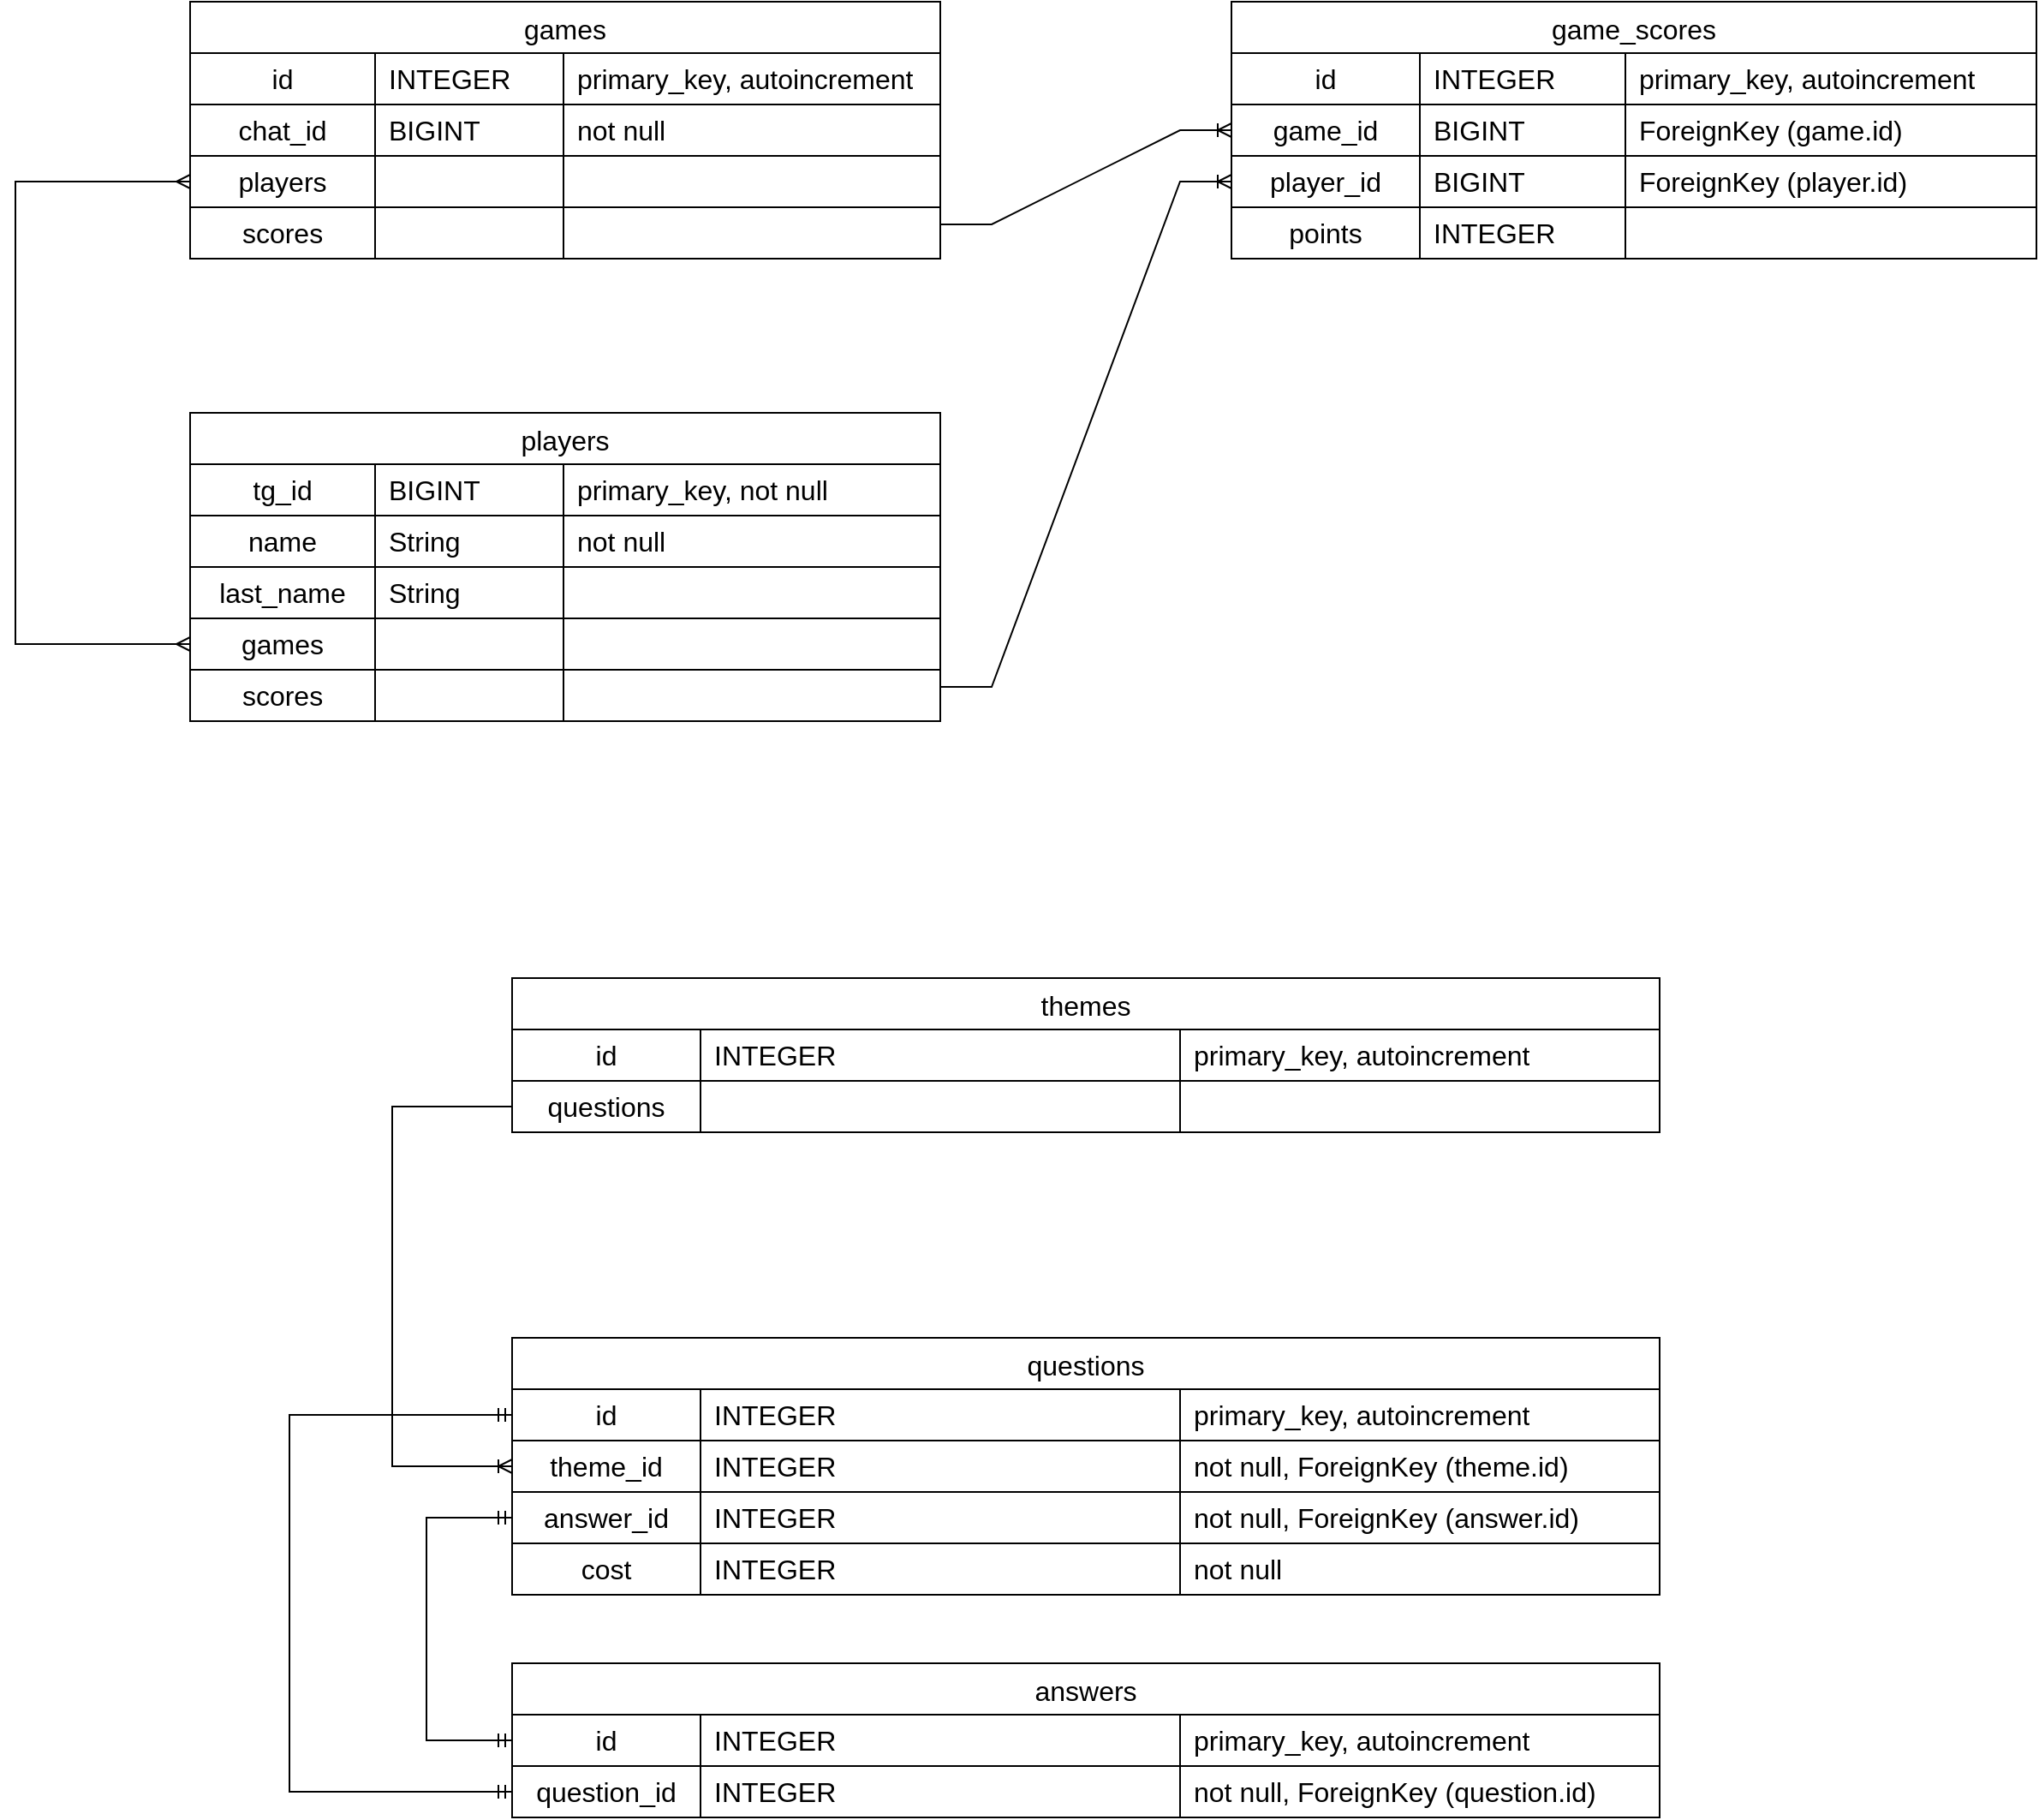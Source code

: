 <mxfile version="21.1.2" type="github">
  <diagram name="Страница 1" id="Kiy2GkQN20SqCoH5sYRh">
    <mxGraphModel dx="1479" dy="788" grid="1" gridSize="10" guides="1" tooltips="1" connect="1" arrows="1" fold="1" page="1" pageScale="1" pageWidth="3300" pageHeight="4681" math="0" shadow="0">
      <root>
        <mxCell id="0" />
        <mxCell id="1" parent="0" />
        <mxCell id="axmBf0sNK8sAseNuWQ9q-1" value="games" style="shape=table;startSize=30;container=1;collapsible=0;childLayout=tableLayout;fixedRows=1;rowLines=1;fontStyle=0;strokeColor=default;fontSize=16;swimlaneFillColor=none;perimeterSpacing=0;" parent="1" vertex="1">
          <mxGeometry x="892" y="540" width="438" height="150" as="geometry" />
        </mxCell>
        <mxCell id="axmBf0sNK8sAseNuWQ9q-2" value="" style="shape=tableRow;horizontal=0;startSize=0;swimlaneHead=0;swimlaneBody=0;top=0;left=0;bottom=0;right=0;collapsible=0;dropTarget=0;fillColor=none;points=[[0,0.5],[1,0.5]];portConstraint=eastwest;strokeColor=inherit;fontSize=16;" parent="axmBf0sNK8sAseNuWQ9q-1" vertex="1">
          <mxGeometry y="30" width="438" height="30" as="geometry" />
        </mxCell>
        <mxCell id="axmBf0sNK8sAseNuWQ9q-3" value="id" style="shape=partialRectangle;html=1;whiteSpace=wrap;connectable=0;fillColor=none;top=0;left=0;bottom=0;right=0;overflow=hidden;pointerEvents=1;strokeColor=inherit;fontSize=16;" parent="axmBf0sNK8sAseNuWQ9q-2" vertex="1">
          <mxGeometry width="108" height="30" as="geometry">
            <mxRectangle width="108" height="30" as="alternateBounds" />
          </mxGeometry>
        </mxCell>
        <mxCell id="axmBf0sNK8sAseNuWQ9q-4" value="INTEGER" style="shape=partialRectangle;html=1;whiteSpace=wrap;connectable=0;fillColor=none;top=0;left=0;bottom=0;right=0;align=left;spacingLeft=6;overflow=hidden;strokeColor=inherit;fontSize=16;" parent="axmBf0sNK8sAseNuWQ9q-2" vertex="1">
          <mxGeometry x="108" width="110" height="30" as="geometry">
            <mxRectangle width="110" height="30" as="alternateBounds" />
          </mxGeometry>
        </mxCell>
        <mxCell id="axmBf0sNK8sAseNuWQ9q-23" value="primary_key, autoincrement" style="shape=partialRectangle;html=1;whiteSpace=wrap;connectable=0;fillColor=none;top=0;left=0;bottom=0;right=0;align=left;spacingLeft=6;overflow=hidden;strokeColor=inherit;fontSize=16;" parent="axmBf0sNK8sAseNuWQ9q-2" vertex="1">
          <mxGeometry x="218" width="220" height="30" as="geometry">
            <mxRectangle width="220" height="30" as="alternateBounds" />
          </mxGeometry>
        </mxCell>
        <mxCell id="axmBf0sNK8sAseNuWQ9q-5" value="" style="shape=tableRow;horizontal=0;startSize=0;swimlaneHead=0;swimlaneBody=0;top=0;left=0;bottom=0;right=0;collapsible=0;dropTarget=0;fillColor=none;points=[[0,0.5],[1,0.5]];portConstraint=eastwest;strokeColor=inherit;fontSize=16;" parent="axmBf0sNK8sAseNuWQ9q-1" vertex="1">
          <mxGeometry y="60" width="438" height="30" as="geometry" />
        </mxCell>
        <mxCell id="axmBf0sNK8sAseNuWQ9q-6" value="chat_id&lt;span style=&quot;color: rgb(173, 186, 199); font-family: ui-monospace, SFMono-Regular, &amp;quot;SF Mono&amp;quot;, Menlo, Consolas, &amp;quot;Liberation Mono&amp;quot;, monospace; font-size: 12px; text-align: start; background-color: rgb(34, 39, 46);&quot;&gt; &lt;/span&gt;" style="shape=partialRectangle;html=1;whiteSpace=wrap;connectable=0;fillColor=none;top=0;left=0;bottom=0;right=0;overflow=hidden;strokeColor=inherit;fontSize=16;" parent="axmBf0sNK8sAseNuWQ9q-5" vertex="1">
          <mxGeometry width="108" height="30" as="geometry">
            <mxRectangle width="108" height="30" as="alternateBounds" />
          </mxGeometry>
        </mxCell>
        <mxCell id="axmBf0sNK8sAseNuWQ9q-7" value="BIGINT" style="shape=partialRectangle;html=1;whiteSpace=wrap;connectable=0;fillColor=none;top=0;left=0;bottom=0;right=0;align=left;spacingLeft=6;overflow=hidden;strokeColor=inherit;fontSize=16;" parent="axmBf0sNK8sAseNuWQ9q-5" vertex="1">
          <mxGeometry x="108" width="110" height="30" as="geometry">
            <mxRectangle width="110" height="30" as="alternateBounds" />
          </mxGeometry>
        </mxCell>
        <mxCell id="axmBf0sNK8sAseNuWQ9q-24" value="not null" style="shape=partialRectangle;html=1;whiteSpace=wrap;connectable=0;fillColor=none;top=0;left=0;bottom=0;right=0;align=left;spacingLeft=6;overflow=hidden;strokeColor=inherit;fontSize=16;" parent="axmBf0sNK8sAseNuWQ9q-5" vertex="1">
          <mxGeometry x="218" width="220" height="30" as="geometry">
            <mxRectangle width="220" height="30" as="alternateBounds" />
          </mxGeometry>
        </mxCell>
        <mxCell id="axmBf0sNK8sAseNuWQ9q-8" value="" style="shape=tableRow;horizontal=0;startSize=0;swimlaneHead=0;swimlaneBody=0;top=0;left=0;bottom=0;right=0;collapsible=0;dropTarget=0;fillColor=none;points=[[0,0.5],[1,0.5]];portConstraint=eastwest;strokeColor=inherit;fontSize=16;" parent="axmBf0sNK8sAseNuWQ9q-1" vertex="1">
          <mxGeometry y="90" width="438" height="30" as="geometry" />
        </mxCell>
        <mxCell id="axmBf0sNK8sAseNuWQ9q-9" value="players&lt;span style=&quot;box-sizing: border-box; color: rgb(173, 186, 199); font-family: ui-monospace, SFMono-Regular, &amp;quot;SF Mono&amp;quot;, Menlo, Consolas, &amp;quot;Liberation Mono&amp;quot;, monospace; font-size: 12px; text-align: start; background-color: rgb(34, 39, 46);&quot; class=&quot;pl-s1&quot;&gt;&lt;/span&gt;&lt;span style=&quot;color: rgb(173, 186, 199); font-family: ui-monospace, SFMono-Regular, &amp;quot;SF Mono&amp;quot;, Menlo, Consolas, &amp;quot;Liberation Mono&amp;quot;, monospace; font-size: 12px; text-align: start; background-color: rgb(34, 39, 46);&quot;&gt;&lt;/span&gt;&lt;span style=&quot;box-sizing: border-box; color: rgb(173, 186, 199); font-family: ui-monospace, SFMono-Regular, &amp;quot;SF Mono&amp;quot;, Menlo, Consolas, &amp;quot;Liberation Mono&amp;quot;, monospace; font-size: 12px; text-align: start; background-color: rgb(34, 39, 46);&quot; class=&quot;pl-s1&quot;&gt;&lt;/span&gt;&lt;span style=&quot;color: rgb(173, 186, 199); font-family: ui-monospace, SFMono-Regular, &amp;quot;SF Mono&amp;quot;, Menlo, Consolas, &amp;quot;Liberation Mono&amp;quot;, monospace; font-size: 12px; text-align: start; background-color: rgb(34, 39, 46);&quot;&gt;&lt;/span&gt;&lt;span style=&quot;box-sizing: border-box; color: rgb(173, 186, 199); font-family: ui-monospace, SFMono-Regular, &amp;quot;SF Mono&amp;quot;, Menlo, Consolas, &amp;quot;Liberation Mono&amp;quot;, monospace; font-size: 12px; text-align: start; background-color: rgb(34, 39, 46);&quot; class=&quot;pl-s1&quot;&gt;&lt;/span&gt;&lt;span style=&quot;color: rgb(173, 186, 199); font-family: ui-monospace, SFMono-Regular, &amp;quot;SF Mono&amp;quot;, Menlo, Consolas, &amp;quot;Liberation Mono&amp;quot;, monospace; font-size: 12px; text-align: start; background-color: rgb(34, 39, 46);&quot;&gt;&lt;/span&gt;&lt;span style=&quot;box-sizing: border-box; color: rgb(173, 186, 199); font-family: ui-monospace, SFMono-Regular, &amp;quot;SF Mono&amp;quot;, Menlo, Consolas, &amp;quot;Liberation Mono&amp;quot;, monospace; font-size: 12px; text-align: start; background-color: rgb(34, 39, 46);&quot; class=&quot;pl-s1&quot;&gt;&lt;/span&gt;&lt;span style=&quot;color: rgb(173, 186, 199); font-family: ui-monospace, SFMono-Regular, &amp;quot;SF Mono&amp;quot;, Menlo, Consolas, &amp;quot;Liberation Mono&amp;quot;, monospace; font-size: 12px; text-align: start; background-color: rgb(34, 39, 46);&quot;&gt;&lt;/span&gt;&lt;span style=&quot;box-sizing: border-box; color: rgb(173, 186, 199); font-family: ui-monospace, SFMono-Regular, &amp;quot;SF Mono&amp;quot;, Menlo, Consolas, &amp;quot;Liberation Mono&amp;quot;, monospace; font-size: 12px; text-align: start; background-color: rgb(34, 39, 46);&quot; class=&quot;pl-s1&quot;&gt;&lt;/span&gt;&lt;span style=&quot;color: rgb(173, 186, 199); font-family: ui-monospace, SFMono-Regular, &amp;quot;SF Mono&amp;quot;, Menlo, Consolas, &amp;quot;Liberation Mono&amp;quot;, monospace; font-size: 12px; text-align: start; background-color: rgb(34, 39, 46);&quot;&gt;&lt;/span&gt;&lt;span style=&quot;box-sizing: border-box; color: rgb(173, 186, 199); font-family: ui-monospace, SFMono-Regular, &amp;quot;SF Mono&amp;quot;, Menlo, Consolas, &amp;quot;Liberation Mono&amp;quot;, monospace; font-size: 12px; text-align: start; background-color: rgb(34, 39, 46);&quot; class=&quot;pl-s1&quot;&gt;&lt;/span&gt;&lt;span style=&quot;color: rgb(173, 186, 199); font-family: ui-monospace, SFMono-Regular, &amp;quot;SF Mono&amp;quot;, Menlo, Consolas, &amp;quot;Liberation Mono&amp;quot;, monospace; font-size: 12px; text-align: start; background-color: rgb(34, 39, 46);&quot;&gt;&lt;/span&gt;&lt;span style=&quot;box-sizing: border-box; color: rgb(173, 186, 199); font-family: ui-monospace, SFMono-Regular, &amp;quot;SF Mono&amp;quot;, Menlo, Consolas, &amp;quot;Liberation Mono&amp;quot;, monospace; font-size: 12px; text-align: start; background-color: rgb(34, 39, 46);&quot; class=&quot;pl-s1&quot;&gt;&lt;/span&gt;&lt;span style=&quot;color: rgb(173, 186, 199); font-family: ui-monospace, SFMono-Regular, &amp;quot;SF Mono&amp;quot;, Menlo, Consolas, &amp;quot;Liberation Mono&amp;quot;, monospace; font-size: 12px; text-align: start; background-color: rgb(34, 39, 46);&quot;&gt;&lt;/span&gt;&lt;span style=&quot;box-sizing: border-box; color: rgb(173, 186, 199); font-family: ui-monospace, SFMono-Regular, &amp;quot;SF Mono&amp;quot;, Menlo, Consolas, &amp;quot;Liberation Mono&amp;quot;, monospace; font-size: 12px; text-align: start; background-color: rgb(34, 39, 46);&quot; class=&quot;pl-s1&quot;&gt;&lt;/span&gt;&lt;span style=&quot;color: rgb(173, 186, 199); font-family: ui-monospace, SFMono-Regular, &amp;quot;SF Mono&amp;quot;, Menlo, Consolas, &amp;quot;Liberation Mono&amp;quot;, monospace; font-size: 12px; text-align: start; background-color: rgb(34, 39, 46);&quot;&gt;&lt;/span&gt;&lt;span style=&quot;box-sizing: border-box; color: rgb(173, 186, 199); font-family: ui-monospace, SFMono-Regular, &amp;quot;SF Mono&amp;quot;, Menlo, Consolas, &amp;quot;Liberation Mono&amp;quot;, monospace; font-size: 12px; text-align: start; background-color: rgb(34, 39, 46);&quot; class=&quot;pl-s1&quot;&gt;&lt;/span&gt;&lt;span style=&quot;color: rgb(173, 186, 199); font-family: ui-monospace, SFMono-Regular, &amp;quot;SF Mono&amp;quot;, Menlo, Consolas, &amp;quot;Liberation Mono&amp;quot;, monospace; font-size: 12px; text-align: start; background-color: rgb(34, 39, 46);&quot;&gt;&lt;/span&gt;&lt;span style=&quot;box-sizing: border-box; color: rgb(173, 186, 199); font-family: ui-monospace, SFMono-Regular, &amp;quot;SF Mono&amp;quot;, Menlo, Consolas, &amp;quot;Liberation Mono&amp;quot;, monospace; font-size: 12px; text-align: start; background-color: rgb(34, 39, 46);&quot; class=&quot;pl-s1&quot;&gt;&lt;/span&gt;&lt;span style=&quot;color: rgb(173, 186, 199); font-family: ui-monospace, SFMono-Regular, &amp;quot;SF Mono&amp;quot;, Menlo, Consolas, &amp;quot;Liberation Mono&amp;quot;, monospace; font-size: 12px; text-align: start; background-color: rgb(34, 39, 46);&quot;&gt;&lt;/span&gt;&lt;span style=&quot;box-sizing: border-box; color: rgb(173, 186, 199); font-family: ui-monospace, SFMono-Regular, &amp;quot;SF Mono&amp;quot;, Menlo, Consolas, &amp;quot;Liberation Mono&amp;quot;, monospace; font-size: 12px; text-align: start; background-color: rgb(34, 39, 46);&quot; class=&quot;pl-s1&quot;&gt;&lt;/span&gt;&lt;span style=&quot;color: rgb(173, 186, 199); font-family: ui-monospace, SFMono-Regular, &amp;quot;SF Mono&amp;quot;, Menlo, Consolas, &amp;quot;Liberation Mono&amp;quot;, monospace; font-size: 12px; text-align: start; background-color: rgb(34, 39, 46);&quot;&gt;&lt;/span&gt;&lt;span style=&quot;box-sizing: border-box; color: rgb(173, 186, 199); font-family: ui-monospace, SFMono-Regular, &amp;quot;SF Mono&amp;quot;, Menlo, Consolas, &amp;quot;Liberation Mono&amp;quot;, monospace; font-size: 12px; text-align: start; background-color: rgb(34, 39, 46);&quot; class=&quot;pl-s1&quot;&gt;&lt;/span&gt;&lt;span style=&quot;color: rgb(173, 186, 199); font-family: ui-monospace, SFMono-Regular, &amp;quot;SF Mono&amp;quot;, Menlo, Consolas, &amp;quot;Liberation Mono&amp;quot;, monospace; font-size: 12px; text-align: start; background-color: rgb(34, 39, 46);&quot;&gt;&lt;/span&gt;" style="shape=partialRectangle;html=1;whiteSpace=wrap;connectable=0;fillColor=none;top=0;left=0;bottom=0;right=0;overflow=hidden;strokeColor=inherit;fontSize=16;" parent="axmBf0sNK8sAseNuWQ9q-8" vertex="1">
          <mxGeometry width="108" height="30" as="geometry">
            <mxRectangle width="108" height="30" as="alternateBounds" />
          </mxGeometry>
        </mxCell>
        <mxCell id="axmBf0sNK8sAseNuWQ9q-10" value="" style="shape=partialRectangle;html=1;whiteSpace=wrap;connectable=0;fillColor=none;top=0;left=0;bottom=0;right=0;align=left;spacingLeft=6;overflow=hidden;strokeColor=inherit;fontSize=16;" parent="axmBf0sNK8sAseNuWQ9q-8" vertex="1">
          <mxGeometry x="108" width="110" height="30" as="geometry">
            <mxRectangle width="110" height="30" as="alternateBounds" />
          </mxGeometry>
        </mxCell>
        <mxCell id="axmBf0sNK8sAseNuWQ9q-25" style="shape=partialRectangle;html=1;whiteSpace=wrap;connectable=0;fillColor=none;top=0;left=0;bottom=0;right=0;align=left;spacingLeft=6;overflow=hidden;strokeColor=inherit;fontSize=16;" parent="axmBf0sNK8sAseNuWQ9q-8" vertex="1">
          <mxGeometry x="218" width="220" height="30" as="geometry">
            <mxRectangle width="220" height="30" as="alternateBounds" />
          </mxGeometry>
        </mxCell>
        <mxCell id="axmBf0sNK8sAseNuWQ9q-20" style="shape=tableRow;horizontal=0;startSize=0;swimlaneHead=0;swimlaneBody=0;top=0;left=0;bottom=0;right=0;collapsible=0;dropTarget=0;fillColor=none;points=[[0,0.5],[1,0.5]];portConstraint=eastwest;strokeColor=inherit;fontSize=16;" parent="axmBf0sNK8sAseNuWQ9q-1" vertex="1">
          <mxGeometry y="120" width="438" height="30" as="geometry" />
        </mxCell>
        <mxCell id="axmBf0sNK8sAseNuWQ9q-21" value="scores&lt;span style=&quot;color: rgb(173, 186, 199); font-family: ui-monospace, SFMono-Regular, &amp;quot;SF Mono&amp;quot;, Menlo, Consolas, &amp;quot;Liberation Mono&amp;quot;, monospace; font-size: 12px; text-align: start; background-color: rgb(34, 39, 46);&quot;&gt;&lt;/span&gt;" style="shape=partialRectangle;html=1;whiteSpace=wrap;connectable=0;fillColor=none;top=0;left=0;bottom=0;right=0;overflow=hidden;strokeColor=inherit;fontSize=16;" parent="axmBf0sNK8sAseNuWQ9q-20" vertex="1">
          <mxGeometry width="108" height="30" as="geometry">
            <mxRectangle width="108" height="30" as="alternateBounds" />
          </mxGeometry>
        </mxCell>
        <mxCell id="axmBf0sNK8sAseNuWQ9q-22" value="" style="shape=partialRectangle;html=1;whiteSpace=wrap;connectable=0;fillColor=none;top=0;left=0;bottom=0;right=0;align=left;spacingLeft=6;overflow=hidden;strokeColor=inherit;fontSize=16;" parent="axmBf0sNK8sAseNuWQ9q-20" vertex="1">
          <mxGeometry x="108" width="110" height="30" as="geometry">
            <mxRectangle width="110" height="30" as="alternateBounds" />
          </mxGeometry>
        </mxCell>
        <mxCell id="axmBf0sNK8sAseNuWQ9q-26" style="shape=partialRectangle;html=1;whiteSpace=wrap;connectable=0;fillColor=none;top=0;left=0;bottom=0;right=0;align=left;spacingLeft=6;overflow=hidden;strokeColor=inherit;fontSize=16;" parent="axmBf0sNK8sAseNuWQ9q-20" vertex="1">
          <mxGeometry x="218" width="220" height="30" as="geometry">
            <mxRectangle width="220" height="30" as="alternateBounds" />
          </mxGeometry>
        </mxCell>
        <mxCell id="axmBf0sNK8sAseNuWQ9q-27" value="game_scores" style="shape=table;startSize=30;container=1;collapsible=0;childLayout=tableLayout;fixedRows=1;rowLines=1;fontStyle=0;strokeColor=default;fontSize=16;" parent="1" vertex="1">
          <mxGeometry x="1500" y="540" width="470" height="150" as="geometry" />
        </mxCell>
        <mxCell id="axmBf0sNK8sAseNuWQ9q-28" value="" style="shape=tableRow;horizontal=0;startSize=0;swimlaneHead=0;swimlaneBody=0;top=0;left=0;bottom=0;right=0;collapsible=0;dropTarget=0;fillColor=none;points=[[0,0.5],[1,0.5]];portConstraint=eastwest;strokeColor=inherit;fontSize=16;" parent="axmBf0sNK8sAseNuWQ9q-27" vertex="1">
          <mxGeometry y="30" width="470" height="30" as="geometry" />
        </mxCell>
        <mxCell id="axmBf0sNK8sAseNuWQ9q-29" value="id&lt;span style=&quot;box-sizing: border-box; color: rgb(173, 186, 199); font-family: ui-monospace, SFMono-Regular, &amp;quot;SF Mono&amp;quot;, Menlo, Consolas, &amp;quot;Liberation Mono&amp;quot;, monospace; font-size: 12px; text-align: start; background-color: rgb(34, 39, 46);&quot; class=&quot;pl-s1&quot;&gt;&lt;/span&gt;&lt;span style=&quot;color: rgb(173, 186, 199); font-family: ui-monospace, SFMono-Regular, &amp;quot;SF Mono&amp;quot;, Menlo, Consolas, &amp;quot;Liberation Mono&amp;quot;, monospace; font-size: 12px; text-align: start; background-color: rgb(34, 39, 46);&quot;&gt;&lt;/span&gt;&lt;span style=&quot;box-sizing: border-box; color: rgb(173, 186, 199); font-family: ui-monospace, SFMono-Regular, &amp;quot;SF Mono&amp;quot;, Menlo, Consolas, &amp;quot;Liberation Mono&amp;quot;, monospace; font-size: 12px; text-align: start; background-color: rgb(34, 39, 46);&quot; class=&quot;pl-s1&quot;&gt;&lt;/span&gt;&lt;span style=&quot;color: rgb(173, 186, 199); font-family: ui-monospace, SFMono-Regular, &amp;quot;SF Mono&amp;quot;, Menlo, Consolas, &amp;quot;Liberation Mono&amp;quot;, monospace; font-size: 12px; text-align: start; background-color: rgb(34, 39, 46);&quot;&gt;&lt;/span&gt;" style="shape=partialRectangle;html=1;whiteSpace=wrap;connectable=0;fillColor=none;top=0;left=0;bottom=0;right=0;overflow=hidden;pointerEvents=1;strokeColor=inherit;fontSize=16;" parent="axmBf0sNK8sAseNuWQ9q-28" vertex="1">
          <mxGeometry width="110" height="30" as="geometry">
            <mxRectangle width="110" height="30" as="alternateBounds" />
          </mxGeometry>
        </mxCell>
        <mxCell id="axmBf0sNK8sAseNuWQ9q-30" value="INTEGER" style="shape=partialRectangle;html=1;whiteSpace=wrap;connectable=0;fillColor=none;top=0;left=0;bottom=0;right=0;align=left;spacingLeft=6;overflow=hidden;strokeColor=inherit;fontSize=16;" parent="axmBf0sNK8sAseNuWQ9q-28" vertex="1">
          <mxGeometry x="110" width="120" height="30" as="geometry">
            <mxRectangle width="120" height="30" as="alternateBounds" />
          </mxGeometry>
        </mxCell>
        <mxCell id="axmBf0sNK8sAseNuWQ9q-37" value="primary_key, autoincrement" style="shape=partialRectangle;html=1;whiteSpace=wrap;connectable=0;fillColor=none;top=0;left=0;bottom=0;right=0;align=left;spacingLeft=6;overflow=hidden;strokeColor=inherit;fontSize=16;" parent="axmBf0sNK8sAseNuWQ9q-28" vertex="1">
          <mxGeometry x="230" width="240" height="30" as="geometry">
            <mxRectangle width="240" height="30" as="alternateBounds" />
          </mxGeometry>
        </mxCell>
        <mxCell id="axmBf0sNK8sAseNuWQ9q-31" value="" style="shape=tableRow;horizontal=0;startSize=0;swimlaneHead=0;swimlaneBody=0;top=0;left=0;bottom=0;right=0;collapsible=0;dropTarget=0;fillColor=none;points=[[0,0.5],[1,0.5]];portConstraint=eastwest;strokeColor=inherit;fontSize=16;" parent="axmBf0sNK8sAseNuWQ9q-27" vertex="1">
          <mxGeometry y="60" width="470" height="30" as="geometry" />
        </mxCell>
        <mxCell id="axmBf0sNK8sAseNuWQ9q-32" value="&lt;span style=&quot;box-sizing: border-box; color: rgb(173, 186, 199); font-family: ui-monospace, SFMono-Regular, &amp;quot;SF Mono&amp;quot;, Menlo, Consolas, &amp;quot;Liberation Mono&amp;quot;, monospace; font-size: 12px; text-align: start; background-color: rgb(34, 39, 46);&quot; class=&quot;pl-s1&quot;&gt;&lt;/span&gt;&lt;span style=&quot;color: rgb(173, 186, 199); font-family: ui-monospace, SFMono-Regular, &amp;quot;SF Mono&amp;quot;, Menlo, Consolas, &amp;quot;Liberation Mono&amp;quot;, monospace; font-size: 12px; text-align: start; background-color: rgb(34, 39, 46);&quot;&gt;&lt;/span&gt;&lt;span style=&quot;box-sizing: border-box; color: rgb(173, 186, 199); font-family: ui-monospace, SFMono-Regular, &amp;quot;SF Mono&amp;quot;, Menlo, Consolas, &amp;quot;Liberation Mono&amp;quot;, monospace; font-size: 12px; text-align: start; background-color: rgb(34, 39, 46);&quot; class=&quot;pl-s1&quot;&gt;&lt;/span&gt;&lt;span style=&quot;color: rgb(173, 186, 199); font-family: ui-monospace, SFMono-Regular, &amp;quot;SF Mono&amp;quot;, Menlo, Consolas, &amp;quot;Liberation Mono&amp;quot;, monospace; font-size: 12px; text-align: start; background-color: rgb(34, 39, 46);&quot;&gt;&lt;/span&gt;&lt;span style=&quot;box-sizing: border-box; color: rgb(173, 186, 199); font-family: ui-monospace, SFMono-Regular, &amp;quot;SF Mono&amp;quot;, Menlo, Consolas, &amp;quot;Liberation Mono&amp;quot;, monospace; font-size: 12px; text-align: start; background-color: rgb(34, 39, 46);&quot; class=&quot;pl-s1&quot;&gt;&lt;/span&gt;&lt;span style=&quot;color: rgb(173, 186, 199); font-family: ui-monospace, SFMono-Regular, &amp;quot;SF Mono&amp;quot;, Menlo, Consolas, &amp;quot;Liberation Mono&amp;quot;, monospace; font-size: 12px; text-align: start; background-color: rgb(34, 39, 46);&quot;&gt;&lt;/span&gt;&lt;span style=&quot;box-sizing: border-box; color: rgb(173, 186, 199); font-family: ui-monospace, SFMono-Regular, &amp;quot;SF Mono&amp;quot;, Menlo, Consolas, &amp;quot;Liberation Mono&amp;quot;, monospace; font-size: 12px; text-align: start; background-color: rgb(34, 39, 46);&quot; class=&quot;pl-s1&quot;&gt;&lt;/span&gt;&lt;span style=&quot;color: rgb(173, 186, 199); font-family: ui-monospace, SFMono-Regular, &amp;quot;SF Mono&amp;quot;, Menlo, Consolas, &amp;quot;Liberation Mono&amp;quot;, monospace; font-size: 12px; text-align: start; background-color: rgb(34, 39, 46);&quot;&gt;&lt;/span&gt;&lt;span style=&quot;box-sizing: border-box; color: rgb(173, 186, 199); font-family: ui-monospace, SFMono-Regular, &amp;quot;SF Mono&amp;quot;, Menlo, Consolas, &amp;quot;Liberation Mono&amp;quot;, monospace; font-size: 12px; text-align: start; background-color: rgb(34, 39, 46);&quot; class=&quot;pl-s1&quot;&gt;&lt;/span&gt;&lt;span style=&quot;color: rgb(173, 186, 199); font-family: ui-monospace, SFMono-Regular, &amp;quot;SF Mono&amp;quot;, Menlo, Consolas, &amp;quot;Liberation Mono&amp;quot;, monospace; font-size: 12px; text-align: start; background-color: rgb(34, 39, 46);&quot;&gt;&lt;/span&gt;&lt;span style=&quot;box-sizing: border-box; color: rgb(173, 186, 199); font-family: ui-monospace, SFMono-Regular, &amp;quot;SF Mono&amp;quot;, Menlo, Consolas, &amp;quot;Liberation Mono&amp;quot;, monospace; font-size: 12px; text-align: start; background-color: rgb(34, 39, 46);&quot; class=&quot;pl-s1&quot;&gt;&lt;/span&gt;&lt;span style=&quot;color: rgb(173, 186, 199); font-family: ui-monospace, SFMono-Regular, &amp;quot;SF Mono&amp;quot;, Menlo, Consolas, &amp;quot;Liberation Mono&amp;quot;, monospace; font-size: 12px; text-align: start; background-color: rgb(34, 39, 46);&quot;&gt;&lt;/span&gt;&lt;span style=&quot;box-sizing: border-box; color: rgb(173, 186, 199); font-family: ui-monospace, SFMono-Regular, &amp;quot;SF Mono&amp;quot;, Menlo, Consolas, &amp;quot;Liberation Mono&amp;quot;, monospace; font-size: 12px; text-align: start; background-color: rgb(34, 39, 46);&quot; class=&quot;pl-s1&quot;&gt;&lt;/span&gt;&lt;span style=&quot;color: rgb(173, 186, 199); font-family: ui-monospace, SFMono-Regular, &amp;quot;SF Mono&amp;quot;, Menlo, Consolas, &amp;quot;Liberation Mono&amp;quot;, monospace; font-size: 12px; text-align: start; background-color: rgb(34, 39, 46);&quot;&gt;&lt;/span&gt;&lt;span style=&quot;box-sizing: border-box; color: rgb(173, 186, 199); font-family: ui-monospace, SFMono-Regular, &amp;quot;SF Mono&amp;quot;, Menlo, Consolas, &amp;quot;Liberation Mono&amp;quot;, monospace; font-size: 12px; text-align: start; background-color: rgb(34, 39, 46);&quot; class=&quot;pl-s1&quot;&gt;&lt;/span&gt;&lt;span style=&quot;color: rgb(173, 186, 199); font-family: ui-monospace, SFMono-Regular, &amp;quot;SF Mono&amp;quot;, Menlo, Consolas, &amp;quot;Liberation Mono&amp;quot;, monospace; font-size: 12px; text-align: start; background-color: rgb(34, 39, 46);&quot;&gt;&lt;/span&gt;game_id" style="shape=partialRectangle;html=1;whiteSpace=wrap;connectable=0;fillColor=none;top=0;left=0;bottom=0;right=0;overflow=hidden;strokeColor=inherit;fontSize=16;" parent="axmBf0sNK8sAseNuWQ9q-31" vertex="1">
          <mxGeometry width="110" height="30" as="geometry">
            <mxRectangle width="110" height="30" as="alternateBounds" />
          </mxGeometry>
        </mxCell>
        <mxCell id="axmBf0sNK8sAseNuWQ9q-33" value="BIGINT" style="shape=partialRectangle;html=1;whiteSpace=wrap;connectable=0;fillColor=none;top=0;left=0;bottom=0;right=0;align=left;spacingLeft=6;overflow=hidden;strokeColor=inherit;fontSize=16;" parent="axmBf0sNK8sAseNuWQ9q-31" vertex="1">
          <mxGeometry x="110" width="120" height="30" as="geometry">
            <mxRectangle width="120" height="30" as="alternateBounds" />
          </mxGeometry>
        </mxCell>
        <mxCell id="axmBf0sNK8sAseNuWQ9q-38" value="ForeignKey (game.id)" style="shape=partialRectangle;html=1;whiteSpace=wrap;connectable=0;fillColor=none;top=0;left=0;bottom=0;right=0;align=left;spacingLeft=6;overflow=hidden;strokeColor=inherit;fontSize=16;" parent="axmBf0sNK8sAseNuWQ9q-31" vertex="1">
          <mxGeometry x="230" width="240" height="30" as="geometry">
            <mxRectangle width="240" height="30" as="alternateBounds" />
          </mxGeometry>
        </mxCell>
        <mxCell id="axmBf0sNK8sAseNuWQ9q-34" value="" style="shape=tableRow;horizontal=0;startSize=0;swimlaneHead=0;swimlaneBody=0;top=0;left=0;bottom=0;right=0;collapsible=0;dropTarget=0;fillColor=none;points=[[0,0.5],[1,0.5]];portConstraint=eastwest;strokeColor=inherit;fontSize=16;" parent="axmBf0sNK8sAseNuWQ9q-27" vertex="1">
          <mxGeometry y="90" width="470" height="30" as="geometry" />
        </mxCell>
        <mxCell id="axmBf0sNK8sAseNuWQ9q-35" value="player_id&lt;span style=&quot;color: rgb(173, 186, 199); font-family: ui-monospace, SFMono-Regular, &amp;quot;SF Mono&amp;quot;, Menlo, Consolas, &amp;quot;Liberation Mono&amp;quot;, monospace; font-size: 12px; text-align: start; background-color: rgb(34, 39, 46);&quot;&gt;&lt;/span&gt;" style="shape=partialRectangle;html=1;whiteSpace=wrap;connectable=0;fillColor=none;top=0;left=0;bottom=0;right=0;overflow=hidden;strokeColor=inherit;fontSize=16;" parent="axmBf0sNK8sAseNuWQ9q-34" vertex="1">
          <mxGeometry width="110" height="30" as="geometry">
            <mxRectangle width="110" height="30" as="alternateBounds" />
          </mxGeometry>
        </mxCell>
        <mxCell id="axmBf0sNK8sAseNuWQ9q-36" value="BIGINT" style="shape=partialRectangle;html=1;whiteSpace=wrap;connectable=0;fillColor=none;top=0;left=0;bottom=0;right=0;align=left;spacingLeft=6;overflow=hidden;strokeColor=inherit;fontSize=16;" parent="axmBf0sNK8sAseNuWQ9q-34" vertex="1">
          <mxGeometry x="110" width="120" height="30" as="geometry">
            <mxRectangle width="120" height="30" as="alternateBounds" />
          </mxGeometry>
        </mxCell>
        <mxCell id="axmBf0sNK8sAseNuWQ9q-39" value="ForeignKey (player.id)" style="shape=partialRectangle;html=1;whiteSpace=wrap;connectable=0;fillColor=none;top=0;left=0;bottom=0;right=0;align=left;spacingLeft=6;overflow=hidden;strokeColor=inherit;fontSize=16;" parent="axmBf0sNK8sAseNuWQ9q-34" vertex="1">
          <mxGeometry x="230" width="240" height="30" as="geometry">
            <mxRectangle width="240" height="30" as="alternateBounds" />
          </mxGeometry>
        </mxCell>
        <mxCell id="axmBf0sNK8sAseNuWQ9q-40" style="shape=tableRow;horizontal=0;startSize=0;swimlaneHead=0;swimlaneBody=0;top=0;left=0;bottom=0;right=0;collapsible=0;dropTarget=0;fillColor=none;points=[[0,0.5],[1,0.5]];portConstraint=eastwest;strokeColor=inherit;fontSize=16;" parent="axmBf0sNK8sAseNuWQ9q-27" vertex="1">
          <mxGeometry y="120" width="470" height="30" as="geometry" />
        </mxCell>
        <mxCell id="axmBf0sNK8sAseNuWQ9q-41" value="points&lt;span style=&quot;box-sizing: border-box; color: rgb(173, 186, 199); font-family: ui-monospace, SFMono-Regular, &amp;quot;SF Mono&amp;quot;, Menlo, Consolas, &amp;quot;Liberation Mono&amp;quot;, monospace; font-size: 12px; text-align: start; background-color: rgb(34, 39, 46);&quot; class=&quot;pl-s1&quot;&gt;&lt;/span&gt;&lt;span style=&quot;color: rgb(173, 186, 199); font-family: ui-monospace, SFMono-Regular, &amp;quot;SF Mono&amp;quot;, Menlo, Consolas, &amp;quot;Liberation Mono&amp;quot;, monospace; font-size: 12px; text-align: start; background-color: rgb(34, 39, 46);&quot;&gt;&lt;/span&gt;&lt;span style=&quot;box-sizing: border-box; color: rgb(173, 186, 199); font-family: ui-monospace, SFMono-Regular, &amp;quot;SF Mono&amp;quot;, Menlo, Consolas, &amp;quot;Liberation Mono&amp;quot;, monospace; font-size: 12px; text-align: start; background-color: rgb(34, 39, 46);&quot; class=&quot;pl-s1&quot;&gt;&lt;/span&gt;&lt;span style=&quot;color: rgb(173, 186, 199); font-family: ui-monospace, SFMono-Regular, &amp;quot;SF Mono&amp;quot;, Menlo, Consolas, &amp;quot;Liberation Mono&amp;quot;, monospace; font-size: 12px; text-align: start; background-color: rgb(34, 39, 46);&quot;&gt;&lt;/span&gt;&lt;span style=&quot;box-sizing: border-box; color: rgb(173, 186, 199); font-family: ui-monospace, SFMono-Regular, &amp;quot;SF Mono&amp;quot;, Menlo, Consolas, &amp;quot;Liberation Mono&amp;quot;, monospace; font-size: 12px; text-align: start; background-color: rgb(34, 39, 46);&quot; class=&quot;pl-s1&quot;&gt;&lt;/span&gt;&lt;span style=&quot;color: rgb(173, 186, 199); font-family: ui-monospace, SFMono-Regular, &amp;quot;SF Mono&amp;quot;, Menlo, Consolas, &amp;quot;Liberation Mono&amp;quot;, monospace; font-size: 12px; text-align: start; background-color: rgb(34, 39, 46);&quot;&gt;&lt;/span&gt;&lt;span style=&quot;box-sizing: border-box; color: rgb(173, 186, 199); font-family: ui-monospace, SFMono-Regular, &amp;quot;SF Mono&amp;quot;, Menlo, Consolas, &amp;quot;Liberation Mono&amp;quot;, monospace; font-size: 12px; text-align: start; background-color: rgb(34, 39, 46);&quot; class=&quot;pl-s1&quot;&gt;&lt;/span&gt;&lt;span style=&quot;color: rgb(173, 186, 199); font-family: ui-monospace, SFMono-Regular, &amp;quot;SF Mono&amp;quot;, Menlo, Consolas, &amp;quot;Liberation Mono&amp;quot;, monospace; font-size: 12px; text-align: start; background-color: rgb(34, 39, 46);&quot;&gt;&lt;/span&gt;&lt;span style=&quot;box-sizing: border-box; color: rgb(173, 186, 199); font-family: ui-monospace, SFMono-Regular, &amp;quot;SF Mono&amp;quot;, Menlo, Consolas, &amp;quot;Liberation Mono&amp;quot;, monospace; font-size: 12px; text-align: start; background-color: rgb(34, 39, 46);&quot; class=&quot;pl-s1&quot;&gt;&lt;/span&gt;&lt;span style=&quot;color: rgb(173, 186, 199); font-family: ui-monospace, SFMono-Regular, &amp;quot;SF Mono&amp;quot;, Menlo, Consolas, &amp;quot;Liberation Mono&amp;quot;, monospace; font-size: 12px; text-align: start; background-color: rgb(34, 39, 46);&quot;&gt;&lt;/span&gt;&lt;span style=&quot;box-sizing: border-box; color: rgb(173, 186, 199); font-family: ui-monospace, SFMono-Regular, &amp;quot;SF Mono&amp;quot;, Menlo, Consolas, &amp;quot;Liberation Mono&amp;quot;, monospace; font-size: 12px; text-align: start; background-color: rgb(34, 39, 46);&quot; class=&quot;pl-s1&quot;&gt;&lt;/span&gt;&lt;span style=&quot;color: rgb(173, 186, 199); font-family: ui-monospace, SFMono-Regular, &amp;quot;SF Mono&amp;quot;, Menlo, Consolas, &amp;quot;Liberation Mono&amp;quot;, monospace; font-size: 12px; text-align: start; background-color: rgb(34, 39, 46);&quot;&gt;&lt;/span&gt;&lt;span style=&quot;box-sizing: border-box; color: rgb(173, 186, 199); font-family: ui-monospace, SFMono-Regular, &amp;quot;SF Mono&amp;quot;, Menlo, Consolas, &amp;quot;Liberation Mono&amp;quot;, monospace; font-size: 12px; text-align: start; background-color: rgb(34, 39, 46);&quot; class=&quot;pl-s1&quot;&gt;&lt;/span&gt;&lt;span style=&quot;color: rgb(173, 186, 199); font-family: ui-monospace, SFMono-Regular, &amp;quot;SF Mono&amp;quot;, Menlo, Consolas, &amp;quot;Liberation Mono&amp;quot;, monospace; font-size: 12px; text-align: start; background-color: rgb(34, 39, 46);&quot;&gt;&lt;/span&gt;&lt;span style=&quot;box-sizing: border-box; color: rgb(173, 186, 199); font-family: ui-monospace, SFMono-Regular, &amp;quot;SF Mono&amp;quot;, Menlo, Consolas, &amp;quot;Liberation Mono&amp;quot;, monospace; font-size: 12px; text-align: start; background-color: rgb(34, 39, 46);&quot; class=&quot;pl-s1&quot;&gt;&lt;/span&gt;&lt;span style=&quot;color: rgb(173, 186, 199); font-family: ui-monospace, SFMono-Regular, &amp;quot;SF Mono&amp;quot;, Menlo, Consolas, &amp;quot;Liberation Mono&amp;quot;, monospace; font-size: 12px; text-align: start; background-color: rgb(34, 39, 46);&quot;&gt;&lt;/span&gt;&lt;span style=&quot;box-sizing: border-box; color: rgb(173, 186, 199); font-family: ui-monospace, SFMono-Regular, &amp;quot;SF Mono&amp;quot;, Menlo, Consolas, &amp;quot;Liberation Mono&amp;quot;, monospace; font-size: 12px; text-align: start; background-color: rgb(34, 39, 46);&quot; class=&quot;pl-s1&quot;&gt;&lt;/span&gt;&lt;span style=&quot;color: rgb(173, 186, 199); font-family: ui-monospace, SFMono-Regular, &amp;quot;SF Mono&amp;quot;, Menlo, Consolas, &amp;quot;Liberation Mono&amp;quot;, monospace; font-size: 12px; text-align: start; background-color: rgb(34, 39, 46);&quot;&gt;&lt;/span&gt;&lt;span style=&quot;box-sizing: border-box; color: rgb(173, 186, 199); font-family: ui-monospace, SFMono-Regular, &amp;quot;SF Mono&amp;quot;, Menlo, Consolas, &amp;quot;Liberation Mono&amp;quot;, monospace; font-size: 12px; text-align: start; background-color: rgb(34, 39, 46);&quot; class=&quot;pl-s1&quot;&gt;&lt;/span&gt;&lt;span style=&quot;color: rgb(173, 186, 199); font-family: ui-monospace, SFMono-Regular, &amp;quot;SF Mono&amp;quot;, Menlo, Consolas, &amp;quot;Liberation Mono&amp;quot;, monospace; font-size: 12px; text-align: start; background-color: rgb(34, 39, 46);&quot;&gt;&lt;/span&gt;&lt;span style=&quot;box-sizing: border-box; color: rgb(173, 186, 199); font-family: ui-monospace, SFMono-Regular, &amp;quot;SF Mono&amp;quot;, Menlo, Consolas, &amp;quot;Liberation Mono&amp;quot;, monospace; font-size: 12px; text-align: start; background-color: rgb(34, 39, 46);&quot; class=&quot;pl-s1&quot;&gt;&lt;/span&gt;&lt;span style=&quot;color: rgb(173, 186, 199); font-family: ui-monospace, SFMono-Regular, &amp;quot;SF Mono&amp;quot;, Menlo, Consolas, &amp;quot;Liberation Mono&amp;quot;, monospace; font-size: 12px; text-align: start; background-color: rgb(34, 39, 46);&quot;&gt;&lt;/span&gt;&lt;span style=&quot;box-sizing: border-box; color: rgb(173, 186, 199); font-family: ui-monospace, SFMono-Regular, &amp;quot;SF Mono&amp;quot;, Menlo, Consolas, &amp;quot;Liberation Mono&amp;quot;, monospace; font-size: 12px; text-align: start; background-color: rgb(34, 39, 46);&quot; class=&quot;pl-s1&quot;&gt;&lt;/span&gt;&lt;span style=&quot;color: rgb(173, 186, 199); font-family: ui-monospace, SFMono-Regular, &amp;quot;SF Mono&amp;quot;, Menlo, Consolas, &amp;quot;Liberation Mono&amp;quot;, monospace; font-size: 12px; text-align: start; background-color: rgb(34, 39, 46);&quot;&gt;&lt;/span&gt;&lt;span style=&quot;box-sizing: border-box; color: rgb(173, 186, 199); font-family: ui-monospace, SFMono-Regular, &amp;quot;SF Mono&amp;quot;, Menlo, Consolas, &amp;quot;Liberation Mono&amp;quot;, monospace; font-size: 12px; text-align: start; background-color: rgb(34, 39, 46);&quot; class=&quot;pl-s1&quot;&gt;&lt;/span&gt;&lt;span style=&quot;color: rgb(173, 186, 199); font-family: ui-monospace, SFMono-Regular, &amp;quot;SF Mono&amp;quot;, Menlo, Consolas, &amp;quot;Liberation Mono&amp;quot;, monospace; font-size: 12px; text-align: start; background-color: rgb(34, 39, 46);&quot;&gt;&lt;/span&gt;&lt;span style=&quot;box-sizing: border-box; color: rgb(173, 186, 199); font-family: ui-monospace, SFMono-Regular, &amp;quot;SF Mono&amp;quot;, Menlo, Consolas, &amp;quot;Liberation Mono&amp;quot;, monospace; font-size: 12px; text-align: start; background-color: rgb(34, 39, 46);&quot; class=&quot;pl-s1&quot;&gt;&lt;/span&gt;&lt;span style=&quot;color: rgb(173, 186, 199); font-family: ui-monospace, SFMono-Regular, &amp;quot;SF Mono&amp;quot;, Menlo, Consolas, &amp;quot;Liberation Mono&amp;quot;, monospace; font-size: 12px; text-align: start; background-color: rgb(34, 39, 46);&quot;&gt;&lt;/span&gt;&lt;span style=&quot;box-sizing: border-box; color: rgb(173, 186, 199); font-family: ui-monospace, SFMono-Regular, &amp;quot;SF Mono&amp;quot;, Menlo, Consolas, &amp;quot;Liberation Mono&amp;quot;, monospace; font-size: 12px; text-align: start; background-color: rgb(34, 39, 46);&quot; class=&quot;pl-s1&quot;&gt;&lt;/span&gt;&lt;span style=&quot;color: rgb(173, 186, 199); font-family: ui-monospace, SFMono-Regular, &amp;quot;SF Mono&amp;quot;, Menlo, Consolas, &amp;quot;Liberation Mono&amp;quot;, monospace; font-size: 12px; text-align: start; background-color: rgb(34, 39, 46);&quot;&gt;&lt;/span&gt;&lt;span style=&quot;box-sizing: border-box; color: rgb(173, 186, 199); font-family: ui-monospace, SFMono-Regular, &amp;quot;SF Mono&amp;quot;, Menlo, Consolas, &amp;quot;Liberation Mono&amp;quot;, monospace; font-size: 12px; text-align: start; background-color: rgb(34, 39, 46);&quot; class=&quot;pl-s1&quot;&gt;&lt;/span&gt;&lt;span style=&quot;color: rgb(173, 186, 199); font-family: ui-monospace, SFMono-Regular, &amp;quot;SF Mono&amp;quot;, Menlo, Consolas, &amp;quot;Liberation Mono&amp;quot;, monospace; font-size: 12px; text-align: start; background-color: rgb(34, 39, 46);&quot;&gt;&lt;/span&gt;&lt;span style=&quot;box-sizing: border-box; color: rgb(173, 186, 199); font-family: ui-monospace, SFMono-Regular, &amp;quot;SF Mono&amp;quot;, Menlo, Consolas, &amp;quot;Liberation Mono&amp;quot;, monospace; font-size: 12px; text-align: start; background-color: rgb(34, 39, 46);&quot; class=&quot;pl-s1&quot;&gt;&lt;/span&gt;&lt;span style=&quot;color: rgb(173, 186, 199); font-family: ui-monospace, SFMono-Regular, &amp;quot;SF Mono&amp;quot;, Menlo, Consolas, &amp;quot;Liberation Mono&amp;quot;, monospace; font-size: 12px; text-align: start; background-color: rgb(34, 39, 46);&quot;&gt;&lt;/span&gt;&lt;span style=&quot;box-sizing: border-box; color: rgb(173, 186, 199); font-family: ui-monospace, SFMono-Regular, &amp;quot;SF Mono&amp;quot;, Menlo, Consolas, &amp;quot;Liberation Mono&amp;quot;, monospace; font-size: 12px; text-align: start; background-color: rgb(34, 39, 46);&quot; class=&quot;pl-s1&quot;&gt;&lt;/span&gt;&lt;span style=&quot;color: rgb(173, 186, 199); font-family: ui-monospace, SFMono-Regular, &amp;quot;SF Mono&amp;quot;, Menlo, Consolas, &amp;quot;Liberation Mono&amp;quot;, monospace; font-size: 12px; text-align: start; background-color: rgb(34, 39, 46);&quot;&gt;&lt;/span&gt;&lt;span style=&quot;box-sizing: border-box; color: rgb(173, 186, 199); font-family: ui-monospace, SFMono-Regular, &amp;quot;SF Mono&amp;quot;, Menlo, Consolas, &amp;quot;Liberation Mono&amp;quot;, monospace; font-size: 12px; text-align: start; background-color: rgb(34, 39, 46);&quot; class=&quot;pl-s1&quot;&gt;&lt;/span&gt;&lt;span style=&quot;color: rgb(173, 186, 199); font-family: ui-monospace, SFMono-Regular, &amp;quot;SF Mono&amp;quot;, Menlo, Consolas, &amp;quot;Liberation Mono&amp;quot;, monospace; font-size: 12px; text-align: start; background-color: rgb(34, 39, 46);&quot;&gt;&lt;/span&gt;&lt;span style=&quot;box-sizing: border-box; color: rgb(173, 186, 199); font-family: ui-monospace, SFMono-Regular, &amp;quot;SF Mono&amp;quot;, Menlo, Consolas, &amp;quot;Liberation Mono&amp;quot;, monospace; font-size: 12px; text-align: start; background-color: rgb(34, 39, 46);&quot; class=&quot;pl-s1&quot;&gt;&lt;/span&gt;&lt;span style=&quot;color: rgb(173, 186, 199); font-family: ui-monospace, SFMono-Regular, &amp;quot;SF Mono&amp;quot;, Menlo, Consolas, &amp;quot;Liberation Mono&amp;quot;, monospace; font-size: 12px; text-align: start; background-color: rgb(34, 39, 46);&quot;&gt;&lt;/span&gt;&lt;span style=&quot;box-sizing: border-box; color: rgb(173, 186, 199); font-family: ui-monospace, SFMono-Regular, &amp;quot;SF Mono&amp;quot;, Menlo, Consolas, &amp;quot;Liberation Mono&amp;quot;, monospace; font-size: 12px; text-align: start; background-color: rgb(34, 39, 46);&quot; class=&quot;pl-s1&quot;&gt;&lt;/span&gt;&lt;span style=&quot;color: rgb(173, 186, 199); font-family: ui-monospace, SFMono-Regular, &amp;quot;SF Mono&amp;quot;, Menlo, Consolas, &amp;quot;Liberation Mono&amp;quot;, monospace; font-size: 12px; text-align: start; background-color: rgb(34, 39, 46);&quot;&gt;&lt;/span&gt;&lt;span style=&quot;box-sizing: border-box; color: rgb(173, 186, 199); font-family: ui-monospace, SFMono-Regular, &amp;quot;SF Mono&amp;quot;, Menlo, Consolas, &amp;quot;Liberation Mono&amp;quot;, monospace; font-size: 12px; text-align: start; background-color: rgb(34, 39, 46);&quot; class=&quot;pl-s1&quot;&gt;&lt;/span&gt;&lt;span style=&quot;color: rgb(173, 186, 199); font-family: ui-monospace, SFMono-Regular, &amp;quot;SF Mono&amp;quot;, Menlo, Consolas, &amp;quot;Liberation Mono&amp;quot;, monospace; font-size: 12px; text-align: start; background-color: rgb(34, 39, 46);&quot;&gt;&lt;/span&gt;" style="shape=partialRectangle;html=1;whiteSpace=wrap;connectable=0;fillColor=none;top=0;left=0;bottom=0;right=0;overflow=hidden;strokeColor=inherit;fontSize=16;" parent="axmBf0sNK8sAseNuWQ9q-40" vertex="1">
          <mxGeometry width="110" height="30" as="geometry">
            <mxRectangle width="110" height="30" as="alternateBounds" />
          </mxGeometry>
        </mxCell>
        <mxCell id="axmBf0sNK8sAseNuWQ9q-42" value="INTEGER" style="shape=partialRectangle;html=1;whiteSpace=wrap;connectable=0;fillColor=none;top=0;left=0;bottom=0;right=0;align=left;spacingLeft=6;overflow=hidden;strokeColor=inherit;fontSize=16;" parent="axmBf0sNK8sAseNuWQ9q-40" vertex="1">
          <mxGeometry x="110" width="120" height="30" as="geometry">
            <mxRectangle width="120" height="30" as="alternateBounds" />
          </mxGeometry>
        </mxCell>
        <mxCell id="axmBf0sNK8sAseNuWQ9q-43" style="shape=partialRectangle;html=1;whiteSpace=wrap;connectable=0;fillColor=none;top=0;left=0;bottom=0;right=0;align=left;spacingLeft=6;overflow=hidden;strokeColor=inherit;fontSize=16;" parent="axmBf0sNK8sAseNuWQ9q-40" vertex="1">
          <mxGeometry x="230" width="240" height="30" as="geometry">
            <mxRectangle width="240" height="30" as="alternateBounds" />
          </mxGeometry>
        </mxCell>
        <mxCell id="axmBf0sNK8sAseNuWQ9q-49" value="players" style="shape=table;startSize=30;container=1;collapsible=0;childLayout=tableLayout;fixedRows=1;rowLines=1;fontStyle=0;strokeColor=default;fontSize=16;" parent="1" vertex="1">
          <mxGeometry x="892" y="780" width="438" height="180" as="geometry" />
        </mxCell>
        <mxCell id="axmBf0sNK8sAseNuWQ9q-50" value="" style="shape=tableRow;horizontal=0;startSize=0;swimlaneHead=0;swimlaneBody=0;top=0;left=0;bottom=0;right=0;collapsible=0;dropTarget=0;fillColor=none;points=[[0,0.5],[1,0.5]];portConstraint=eastwest;strokeColor=inherit;fontSize=16;" parent="axmBf0sNK8sAseNuWQ9q-49" vertex="1">
          <mxGeometry y="30" width="438" height="30" as="geometry" />
        </mxCell>
        <mxCell id="axmBf0sNK8sAseNuWQ9q-51" value="tg_id&lt;span style=&quot;box-sizing: border-box; color: rgb(173, 186, 199); font-family: ui-monospace, SFMono-Regular, &amp;quot;SF Mono&amp;quot;, Menlo, Consolas, &amp;quot;Liberation Mono&amp;quot;, monospace; font-size: 12px; text-align: start; background-color: rgb(34, 39, 46);&quot; class=&quot;pl-s1&quot;&gt;&lt;/span&gt;&lt;span style=&quot;color: rgb(173, 186, 199); font-family: ui-monospace, SFMono-Regular, &amp;quot;SF Mono&amp;quot;, Menlo, Consolas, &amp;quot;Liberation Mono&amp;quot;, monospace; font-size: 12px; text-align: start; background-color: rgb(34, 39, 46);&quot;&gt;&lt;/span&gt;&lt;span style=&quot;box-sizing: border-box; color: rgb(173, 186, 199); font-family: ui-monospace, SFMono-Regular, &amp;quot;SF Mono&amp;quot;, Menlo, Consolas, &amp;quot;Liberation Mono&amp;quot;, monospace; font-size: 12px; text-align: start; background-color: rgb(34, 39, 46);&quot; class=&quot;pl-s1&quot;&gt;&lt;/span&gt;&lt;span style=&quot;color: rgb(173, 186, 199); font-family: ui-monospace, SFMono-Regular, &amp;quot;SF Mono&amp;quot;, Menlo, Consolas, &amp;quot;Liberation Mono&amp;quot;, monospace; font-size: 12px; text-align: start; background-color: rgb(34, 39, 46);&quot;&gt;&lt;/span&gt;" style="shape=partialRectangle;html=1;whiteSpace=wrap;connectable=0;fillColor=none;top=0;left=0;bottom=0;right=0;overflow=hidden;pointerEvents=1;strokeColor=inherit;fontSize=16;" parent="axmBf0sNK8sAseNuWQ9q-50" vertex="1">
          <mxGeometry width="108" height="30" as="geometry">
            <mxRectangle width="108" height="30" as="alternateBounds" />
          </mxGeometry>
        </mxCell>
        <mxCell id="axmBf0sNK8sAseNuWQ9q-52" value="BIGINT" style="shape=partialRectangle;html=1;whiteSpace=wrap;connectable=0;fillColor=none;top=0;left=0;bottom=0;right=0;align=left;spacingLeft=6;overflow=hidden;strokeColor=inherit;fontSize=16;" parent="axmBf0sNK8sAseNuWQ9q-50" vertex="1">
          <mxGeometry x="108" width="110" height="30" as="geometry">
            <mxRectangle width="110" height="30" as="alternateBounds" />
          </mxGeometry>
        </mxCell>
        <mxCell id="axmBf0sNK8sAseNuWQ9q-68" value="primary_key, not null" style="shape=partialRectangle;html=1;whiteSpace=wrap;connectable=0;fillColor=none;top=0;left=0;bottom=0;right=0;align=left;spacingLeft=6;overflow=hidden;strokeColor=inherit;fontSize=16;" parent="axmBf0sNK8sAseNuWQ9q-50" vertex="1">
          <mxGeometry x="218" width="220" height="30" as="geometry">
            <mxRectangle width="220" height="30" as="alternateBounds" />
          </mxGeometry>
        </mxCell>
        <mxCell id="axmBf0sNK8sAseNuWQ9q-53" value="" style="shape=tableRow;horizontal=0;startSize=0;swimlaneHead=0;swimlaneBody=0;top=0;left=0;bottom=0;right=0;collapsible=0;dropTarget=0;fillColor=none;points=[[0,0.5],[1,0.5]];portConstraint=eastwest;strokeColor=inherit;fontSize=16;" parent="axmBf0sNK8sAseNuWQ9q-49" vertex="1">
          <mxGeometry y="60" width="438" height="30" as="geometry" />
        </mxCell>
        <mxCell id="axmBf0sNK8sAseNuWQ9q-54" value="name&lt;span style=&quot;box-sizing: border-box; color: rgb(173, 186, 199); font-family: ui-monospace, SFMono-Regular, &amp;quot;SF Mono&amp;quot;, Menlo, Consolas, &amp;quot;Liberation Mono&amp;quot;, monospace; font-size: 12px; text-align: start; background-color: rgb(34, 39, 46);&quot; class=&quot;pl-s1&quot;&gt;&lt;/span&gt;&lt;span style=&quot;color: rgb(173, 186, 199); font-family: ui-monospace, SFMono-Regular, &amp;quot;SF Mono&amp;quot;, Menlo, Consolas, &amp;quot;Liberation Mono&amp;quot;, monospace; font-size: 12px; text-align: start; background-color: rgb(34, 39, 46);&quot;&gt;&lt;/span&gt;&lt;span style=&quot;box-sizing: border-box; color: rgb(173, 186, 199); font-family: ui-monospace, SFMono-Regular, &amp;quot;SF Mono&amp;quot;, Menlo, Consolas, &amp;quot;Liberation Mono&amp;quot;, monospace; font-size: 12px; text-align: start; background-color: rgb(34, 39, 46);&quot; class=&quot;pl-s1&quot;&gt;&lt;/span&gt;&lt;span style=&quot;color: rgb(173, 186, 199); font-family: ui-monospace, SFMono-Regular, &amp;quot;SF Mono&amp;quot;, Menlo, Consolas, &amp;quot;Liberation Mono&amp;quot;, monospace; font-size: 12px; text-align: start; background-color: rgb(34, 39, 46);&quot;&gt;&lt;/span&gt;&lt;span style=&quot;box-sizing: border-box; color: rgb(173, 186, 199); font-family: ui-monospace, SFMono-Regular, &amp;quot;SF Mono&amp;quot;, Menlo, Consolas, &amp;quot;Liberation Mono&amp;quot;, monospace; font-size: 12px; text-align: start; background-color: rgb(34, 39, 46);&quot; class=&quot;pl-s1&quot;&gt;&lt;/span&gt;&lt;span style=&quot;color: rgb(173, 186, 199); font-family: ui-monospace, SFMono-Regular, &amp;quot;SF Mono&amp;quot;, Menlo, Consolas, &amp;quot;Liberation Mono&amp;quot;, monospace; font-size: 12px; text-align: start; background-color: rgb(34, 39, 46);&quot;&gt;&lt;/span&gt;" style="shape=partialRectangle;html=1;whiteSpace=wrap;connectable=0;fillColor=none;top=0;left=0;bottom=0;right=0;overflow=hidden;strokeColor=inherit;fontSize=16;" parent="axmBf0sNK8sAseNuWQ9q-53" vertex="1">
          <mxGeometry width="108" height="30" as="geometry">
            <mxRectangle width="108" height="30" as="alternateBounds" />
          </mxGeometry>
        </mxCell>
        <mxCell id="axmBf0sNK8sAseNuWQ9q-55" value="String" style="shape=partialRectangle;html=1;whiteSpace=wrap;connectable=0;fillColor=none;top=0;left=0;bottom=0;right=0;align=left;spacingLeft=6;overflow=hidden;strokeColor=inherit;fontSize=16;" parent="axmBf0sNK8sAseNuWQ9q-53" vertex="1">
          <mxGeometry x="108" width="110" height="30" as="geometry">
            <mxRectangle width="110" height="30" as="alternateBounds" />
          </mxGeometry>
        </mxCell>
        <mxCell id="axmBf0sNK8sAseNuWQ9q-69" value="not null" style="shape=partialRectangle;html=1;whiteSpace=wrap;connectable=0;fillColor=none;top=0;left=0;bottom=0;right=0;align=left;spacingLeft=6;overflow=hidden;strokeColor=inherit;fontSize=16;" parent="axmBf0sNK8sAseNuWQ9q-53" vertex="1">
          <mxGeometry x="218" width="220" height="30" as="geometry">
            <mxRectangle width="220" height="30" as="alternateBounds" />
          </mxGeometry>
        </mxCell>
        <mxCell id="axmBf0sNK8sAseNuWQ9q-56" value="" style="shape=tableRow;horizontal=0;startSize=0;swimlaneHead=0;swimlaneBody=0;top=0;left=0;bottom=0;right=0;collapsible=0;dropTarget=0;fillColor=none;points=[[0,0.5],[1,0.5]];portConstraint=eastwest;strokeColor=inherit;fontSize=16;" parent="axmBf0sNK8sAseNuWQ9q-49" vertex="1">
          <mxGeometry y="90" width="438" height="30" as="geometry" />
        </mxCell>
        <mxCell id="axmBf0sNK8sAseNuWQ9q-57" value="last_name&lt;span style=&quot;color: rgb(173, 186, 199); font-family: ui-monospace, SFMono-Regular, &amp;quot;SF Mono&amp;quot;, Menlo, Consolas, &amp;quot;Liberation Mono&amp;quot;, monospace; font-size: 12px; text-align: start; background-color: rgb(34, 39, 46);&quot;&gt;&lt;/span&gt;" style="shape=partialRectangle;html=1;whiteSpace=wrap;connectable=0;fillColor=none;top=0;left=0;bottom=0;right=0;overflow=hidden;strokeColor=inherit;fontSize=16;" parent="axmBf0sNK8sAseNuWQ9q-56" vertex="1">
          <mxGeometry width="108" height="30" as="geometry">
            <mxRectangle width="108" height="30" as="alternateBounds" />
          </mxGeometry>
        </mxCell>
        <mxCell id="axmBf0sNK8sAseNuWQ9q-58" value="String" style="shape=partialRectangle;html=1;whiteSpace=wrap;connectable=0;fillColor=none;top=0;left=0;bottom=0;right=0;align=left;spacingLeft=6;overflow=hidden;strokeColor=inherit;fontSize=16;" parent="axmBf0sNK8sAseNuWQ9q-56" vertex="1">
          <mxGeometry x="108" width="110" height="30" as="geometry">
            <mxRectangle width="110" height="30" as="alternateBounds" />
          </mxGeometry>
        </mxCell>
        <mxCell id="axmBf0sNK8sAseNuWQ9q-70" style="shape=partialRectangle;html=1;whiteSpace=wrap;connectable=0;fillColor=none;top=0;left=0;bottom=0;right=0;align=left;spacingLeft=6;overflow=hidden;strokeColor=inherit;fontSize=16;" parent="axmBf0sNK8sAseNuWQ9q-56" vertex="1">
          <mxGeometry x="218" width="220" height="30" as="geometry">
            <mxRectangle width="220" height="30" as="alternateBounds" />
          </mxGeometry>
        </mxCell>
        <mxCell id="axmBf0sNK8sAseNuWQ9q-62" style="shape=tableRow;horizontal=0;startSize=0;swimlaneHead=0;swimlaneBody=0;top=0;left=0;bottom=0;right=0;collapsible=0;dropTarget=0;fillColor=none;points=[[0,0.5],[1,0.5]];portConstraint=eastwest;strokeColor=inherit;fontSize=16;" parent="axmBf0sNK8sAseNuWQ9q-49" vertex="1">
          <mxGeometry y="120" width="438" height="30" as="geometry" />
        </mxCell>
        <mxCell id="axmBf0sNK8sAseNuWQ9q-63" value="games&lt;span style=&quot;box-sizing: border-box; color: rgb(173, 186, 199); font-family: ui-monospace, SFMono-Regular, &amp;quot;SF Mono&amp;quot;, Menlo, Consolas, &amp;quot;Liberation Mono&amp;quot;, monospace; font-size: 12px; text-align: start; background-color: rgb(34, 39, 46);&quot; class=&quot;pl-s1&quot;&gt;&lt;/span&gt;&lt;span style=&quot;color: rgb(173, 186, 199); font-family: ui-monospace, SFMono-Regular, &amp;quot;SF Mono&amp;quot;, Menlo, Consolas, &amp;quot;Liberation Mono&amp;quot;, monospace; font-size: 12px; text-align: start; background-color: rgb(34, 39, 46);&quot;&gt;&lt;/span&gt;" style="shape=partialRectangle;html=1;whiteSpace=wrap;connectable=0;fillColor=none;top=0;left=0;bottom=0;right=0;overflow=hidden;strokeColor=inherit;fontSize=16;" parent="axmBf0sNK8sAseNuWQ9q-62" vertex="1">
          <mxGeometry width="108" height="30" as="geometry">
            <mxRectangle width="108" height="30" as="alternateBounds" />
          </mxGeometry>
        </mxCell>
        <mxCell id="axmBf0sNK8sAseNuWQ9q-64" style="shape=partialRectangle;html=1;whiteSpace=wrap;connectable=0;fillColor=none;top=0;left=0;bottom=0;right=0;align=left;spacingLeft=6;overflow=hidden;strokeColor=inherit;fontSize=16;" parent="axmBf0sNK8sAseNuWQ9q-62" vertex="1">
          <mxGeometry x="108" width="110" height="30" as="geometry">
            <mxRectangle width="110" height="30" as="alternateBounds" />
          </mxGeometry>
        </mxCell>
        <mxCell id="axmBf0sNK8sAseNuWQ9q-71" style="shape=partialRectangle;html=1;whiteSpace=wrap;connectable=0;fillColor=none;top=0;left=0;bottom=0;right=0;align=left;spacingLeft=6;overflow=hidden;strokeColor=inherit;fontSize=16;" parent="axmBf0sNK8sAseNuWQ9q-62" vertex="1">
          <mxGeometry x="218" width="220" height="30" as="geometry">
            <mxRectangle width="220" height="30" as="alternateBounds" />
          </mxGeometry>
        </mxCell>
        <mxCell id="axmBf0sNK8sAseNuWQ9q-65" style="shape=tableRow;horizontal=0;startSize=0;swimlaneHead=0;swimlaneBody=0;top=0;left=0;bottom=0;right=0;collapsible=0;dropTarget=0;fillColor=none;points=[[0,0.5],[1,0.5]];portConstraint=eastwest;strokeColor=inherit;fontSize=16;" parent="axmBf0sNK8sAseNuWQ9q-49" vertex="1">
          <mxGeometry y="150" width="438" height="30" as="geometry" />
        </mxCell>
        <mxCell id="axmBf0sNK8sAseNuWQ9q-66" value="scores" style="shape=partialRectangle;html=1;whiteSpace=wrap;connectable=0;fillColor=none;top=0;left=0;bottom=0;right=0;overflow=hidden;strokeColor=inherit;fontSize=16;" parent="axmBf0sNK8sAseNuWQ9q-65" vertex="1">
          <mxGeometry width="108" height="30" as="geometry">
            <mxRectangle width="108" height="30" as="alternateBounds" />
          </mxGeometry>
        </mxCell>
        <mxCell id="axmBf0sNK8sAseNuWQ9q-67" style="shape=partialRectangle;html=1;whiteSpace=wrap;connectable=0;fillColor=none;top=0;left=0;bottom=0;right=0;align=left;spacingLeft=6;overflow=hidden;strokeColor=inherit;fontSize=16;" parent="axmBf0sNK8sAseNuWQ9q-65" vertex="1">
          <mxGeometry x="108" width="110" height="30" as="geometry">
            <mxRectangle width="110" height="30" as="alternateBounds" />
          </mxGeometry>
        </mxCell>
        <mxCell id="axmBf0sNK8sAseNuWQ9q-72" style="shape=partialRectangle;html=1;whiteSpace=wrap;connectable=0;fillColor=none;top=0;left=0;bottom=0;right=0;align=left;spacingLeft=6;overflow=hidden;strokeColor=inherit;fontSize=16;" parent="axmBf0sNK8sAseNuWQ9q-65" vertex="1">
          <mxGeometry x="218" width="220" height="30" as="geometry">
            <mxRectangle width="220" height="30" as="alternateBounds" />
          </mxGeometry>
        </mxCell>
        <mxCell id="axmBf0sNK8sAseNuWQ9q-73" value="" style="fontSize=12;html=1;endArrow=ERmany;startArrow=ERmany;rounded=0;edgeStyle=elbowEdgeStyle;exitX=0;exitY=0.5;exitDx=0;exitDy=0;entryX=0;entryY=0.5;entryDx=0;entryDy=0;" parent="1" source="axmBf0sNK8sAseNuWQ9q-8" target="axmBf0sNK8sAseNuWQ9q-62" edge="1">
          <mxGeometry width="100" height="100" relative="1" as="geometry">
            <mxPoint x="830" y="710" as="sourcePoint" />
            <mxPoint x="892" y="910" as="targetPoint" />
            <Array as="points">
              <mxPoint x="790" y="778" />
            </Array>
          </mxGeometry>
        </mxCell>
        <mxCell id="axmBf0sNK8sAseNuWQ9q-78" value="" style="edgeStyle=entityRelationEdgeStyle;fontSize=12;html=1;endArrow=ERoneToMany;rounded=0;entryX=0;entryY=0.5;entryDx=0;entryDy=0;" parent="1" target="axmBf0sNK8sAseNuWQ9q-34" edge="1">
          <mxGeometry width="100" height="100" relative="1" as="geometry">
            <mxPoint x="1330" y="940" as="sourcePoint" />
            <mxPoint x="1430" y="840" as="targetPoint" />
          </mxGeometry>
        </mxCell>
        <mxCell id="axmBf0sNK8sAseNuWQ9q-79" value="" style="edgeStyle=entityRelationEdgeStyle;fontSize=12;html=1;endArrow=ERoneToMany;rounded=0;entryX=0;entryY=0.5;entryDx=0;entryDy=0;" parent="1" target="axmBf0sNK8sAseNuWQ9q-31" edge="1">
          <mxGeometry width="100" height="100" relative="1" as="geometry">
            <mxPoint x="1330" y="670" as="sourcePoint" />
            <mxPoint x="1430" y="570" as="targetPoint" />
          </mxGeometry>
        </mxCell>
        <mxCell id="s3mZJwamYYUPRJ0tXp7X-1" value="themes" style="shape=table;startSize=30;container=1;collapsible=0;childLayout=tableLayout;fixedRows=1;rowLines=1;fontStyle=0;strokeColor=default;fontSize=16;" vertex="1" parent="1">
          <mxGeometry x="1080" y="1110" width="670.0" height="90" as="geometry" />
        </mxCell>
        <mxCell id="s3mZJwamYYUPRJ0tXp7X-2" value="" style="shape=tableRow;horizontal=0;startSize=0;swimlaneHead=0;swimlaneBody=0;top=0;left=0;bottom=0;right=0;collapsible=0;dropTarget=0;fillColor=none;points=[[0,0.5],[1,0.5]];portConstraint=eastwest;strokeColor=inherit;fontSize=16;" vertex="1" parent="s3mZJwamYYUPRJ0tXp7X-1">
          <mxGeometry y="30" width="670.0" height="30" as="geometry" />
        </mxCell>
        <mxCell id="s3mZJwamYYUPRJ0tXp7X-3" value="id" style="shape=partialRectangle;html=1;whiteSpace=wrap;connectable=0;fillColor=none;top=0;left=0;bottom=0;right=0;overflow=hidden;pointerEvents=1;strokeColor=inherit;fontSize=16;" vertex="1" parent="s3mZJwamYYUPRJ0tXp7X-2">
          <mxGeometry width="110" height="30" as="geometry">
            <mxRectangle width="110" height="30" as="alternateBounds" />
          </mxGeometry>
        </mxCell>
        <mxCell id="s3mZJwamYYUPRJ0tXp7X-4" value="INTEGER" style="shape=partialRectangle;html=1;whiteSpace=wrap;connectable=0;fillColor=none;top=0;left=0;bottom=0;right=0;align=left;spacingLeft=6;overflow=hidden;strokeColor=inherit;fontSize=16;" vertex="1" parent="s3mZJwamYYUPRJ0tXp7X-2">
          <mxGeometry x="110" width="280" height="30" as="geometry">
            <mxRectangle width="280" height="30" as="alternateBounds" />
          </mxGeometry>
        </mxCell>
        <mxCell id="s3mZJwamYYUPRJ0tXp7X-21" value="primary_key, autoincrement" style="shape=partialRectangle;html=1;whiteSpace=wrap;connectable=0;fillColor=none;top=0;left=0;bottom=0;right=0;align=left;spacingLeft=6;overflow=hidden;strokeColor=inherit;fontSize=16;" vertex="1" parent="s3mZJwamYYUPRJ0tXp7X-2">
          <mxGeometry x="390" width="280" height="30" as="geometry">
            <mxRectangle width="280" height="30" as="alternateBounds" />
          </mxGeometry>
        </mxCell>
        <mxCell id="s3mZJwamYYUPRJ0tXp7X-5" value="" style="shape=tableRow;horizontal=0;startSize=0;swimlaneHead=0;swimlaneBody=0;top=0;left=0;bottom=0;right=0;collapsible=0;dropTarget=0;fillColor=none;points=[[0,0.5],[1,0.5]];portConstraint=eastwest;strokeColor=inherit;fontSize=16;" vertex="1" parent="s3mZJwamYYUPRJ0tXp7X-1">
          <mxGeometry y="60" width="670.0" height="30" as="geometry" />
        </mxCell>
        <mxCell id="s3mZJwamYYUPRJ0tXp7X-6" value="questions" style="shape=partialRectangle;html=1;whiteSpace=wrap;connectable=0;fillColor=none;top=0;left=0;bottom=0;right=0;overflow=hidden;strokeColor=inherit;fontSize=16;" vertex="1" parent="s3mZJwamYYUPRJ0tXp7X-5">
          <mxGeometry width="110" height="30" as="geometry">
            <mxRectangle width="110" height="30" as="alternateBounds" />
          </mxGeometry>
        </mxCell>
        <mxCell id="s3mZJwamYYUPRJ0tXp7X-7" value="" style="shape=partialRectangle;html=1;whiteSpace=wrap;connectable=0;fillColor=none;top=0;left=0;bottom=0;right=0;align=left;spacingLeft=6;overflow=hidden;strokeColor=inherit;fontSize=16;" vertex="1" parent="s3mZJwamYYUPRJ0tXp7X-5">
          <mxGeometry x="110" width="280" height="30" as="geometry">
            <mxRectangle width="280" height="30" as="alternateBounds" />
          </mxGeometry>
        </mxCell>
        <mxCell id="s3mZJwamYYUPRJ0tXp7X-22" style="shape=partialRectangle;html=1;whiteSpace=wrap;connectable=0;fillColor=none;top=0;left=0;bottom=0;right=0;align=left;spacingLeft=6;overflow=hidden;strokeColor=inherit;fontSize=16;" vertex="1" parent="s3mZJwamYYUPRJ0tXp7X-5">
          <mxGeometry x="390" width="280" height="30" as="geometry">
            <mxRectangle width="280" height="30" as="alternateBounds" />
          </mxGeometry>
        </mxCell>
        <mxCell id="s3mZJwamYYUPRJ0tXp7X-11" value="questions" style="shape=table;startSize=30;container=1;collapsible=0;childLayout=tableLayout;fixedRows=1;rowLines=1;fontStyle=0;strokeColor=default;fontSize=16;" vertex="1" parent="1">
          <mxGeometry x="1080" y="1320" width="670" height="150" as="geometry" />
        </mxCell>
        <mxCell id="s3mZJwamYYUPRJ0tXp7X-12" value="" style="shape=tableRow;horizontal=0;startSize=0;swimlaneHead=0;swimlaneBody=0;top=0;left=0;bottom=0;right=0;collapsible=0;dropTarget=0;fillColor=none;points=[[0,0.5],[1,0.5]];portConstraint=eastwest;strokeColor=inherit;fontSize=16;" vertex="1" parent="s3mZJwamYYUPRJ0tXp7X-11">
          <mxGeometry y="30" width="670" height="30" as="geometry" />
        </mxCell>
        <mxCell id="s3mZJwamYYUPRJ0tXp7X-13" value="id" style="shape=partialRectangle;html=1;whiteSpace=wrap;connectable=0;fillColor=none;top=0;left=0;bottom=0;right=0;overflow=hidden;pointerEvents=1;strokeColor=inherit;fontSize=16;" vertex="1" parent="s3mZJwamYYUPRJ0tXp7X-12">
          <mxGeometry width="110" height="30" as="geometry">
            <mxRectangle width="110" height="30" as="alternateBounds" />
          </mxGeometry>
        </mxCell>
        <mxCell id="s3mZJwamYYUPRJ0tXp7X-14" value="INTEGER" style="shape=partialRectangle;html=1;whiteSpace=wrap;connectable=0;fillColor=none;top=0;left=0;bottom=0;right=0;align=left;spacingLeft=6;overflow=hidden;strokeColor=inherit;fontSize=16;" vertex="1" parent="s3mZJwamYYUPRJ0tXp7X-12">
          <mxGeometry x="110" width="280" height="30" as="geometry">
            <mxRectangle width="280" height="30" as="alternateBounds" />
          </mxGeometry>
        </mxCell>
        <mxCell id="s3mZJwamYYUPRJ0tXp7X-23" value="primary_key, autoincrement" style="shape=partialRectangle;html=1;whiteSpace=wrap;connectable=0;fillColor=none;top=0;left=0;bottom=0;right=0;align=left;spacingLeft=6;overflow=hidden;strokeColor=inherit;fontSize=16;" vertex="1" parent="s3mZJwamYYUPRJ0tXp7X-12">
          <mxGeometry x="390" width="280" height="30" as="geometry">
            <mxRectangle width="280" height="30" as="alternateBounds" />
          </mxGeometry>
        </mxCell>
        <mxCell id="s3mZJwamYYUPRJ0tXp7X-15" value="" style="shape=tableRow;horizontal=0;startSize=0;swimlaneHead=0;swimlaneBody=0;top=0;left=0;bottom=0;right=0;collapsible=0;dropTarget=0;fillColor=none;points=[[0,0.5],[1,0.5]];portConstraint=eastwest;strokeColor=inherit;fontSize=16;" vertex="1" parent="s3mZJwamYYUPRJ0tXp7X-11">
          <mxGeometry y="60" width="670" height="30" as="geometry" />
        </mxCell>
        <mxCell id="s3mZJwamYYUPRJ0tXp7X-16" value="theme_id" style="shape=partialRectangle;html=1;whiteSpace=wrap;connectable=0;fillColor=none;top=0;left=0;bottom=0;right=0;overflow=hidden;strokeColor=inherit;fontSize=16;" vertex="1" parent="s3mZJwamYYUPRJ0tXp7X-15">
          <mxGeometry width="110" height="30" as="geometry">
            <mxRectangle width="110" height="30" as="alternateBounds" />
          </mxGeometry>
        </mxCell>
        <mxCell id="s3mZJwamYYUPRJ0tXp7X-17" value="INTEGER" style="shape=partialRectangle;html=1;whiteSpace=wrap;connectable=0;fillColor=none;top=0;left=0;bottom=0;right=0;align=left;spacingLeft=6;overflow=hidden;strokeColor=inherit;fontSize=16;" vertex="1" parent="s3mZJwamYYUPRJ0tXp7X-15">
          <mxGeometry x="110" width="280" height="30" as="geometry">
            <mxRectangle width="280" height="30" as="alternateBounds" />
          </mxGeometry>
        </mxCell>
        <mxCell id="s3mZJwamYYUPRJ0tXp7X-24" value="not null, ForeignKey (theme.id)" style="shape=partialRectangle;html=1;whiteSpace=wrap;connectable=0;fillColor=none;top=0;left=0;bottom=0;right=0;align=left;spacingLeft=6;overflow=hidden;strokeColor=inherit;fontSize=16;" vertex="1" parent="s3mZJwamYYUPRJ0tXp7X-15">
          <mxGeometry x="390" width="280" height="30" as="geometry">
            <mxRectangle width="280" height="30" as="alternateBounds" />
          </mxGeometry>
        </mxCell>
        <mxCell id="s3mZJwamYYUPRJ0tXp7X-18" value="" style="shape=tableRow;horizontal=0;startSize=0;swimlaneHead=0;swimlaneBody=0;top=0;left=0;bottom=0;right=0;collapsible=0;dropTarget=0;fillColor=none;points=[[0,0.5],[1,0.5]];portConstraint=eastwest;strokeColor=inherit;fontSize=16;" vertex="1" parent="s3mZJwamYYUPRJ0tXp7X-11">
          <mxGeometry y="90" width="670" height="30" as="geometry" />
        </mxCell>
        <mxCell id="s3mZJwamYYUPRJ0tXp7X-19" value="answer_id" style="shape=partialRectangle;html=1;whiteSpace=wrap;connectable=0;fillColor=none;top=0;left=0;bottom=0;right=0;overflow=hidden;strokeColor=inherit;fontSize=16;" vertex="1" parent="s3mZJwamYYUPRJ0tXp7X-18">
          <mxGeometry width="110" height="30" as="geometry">
            <mxRectangle width="110" height="30" as="alternateBounds" />
          </mxGeometry>
        </mxCell>
        <mxCell id="s3mZJwamYYUPRJ0tXp7X-20" value="INTEGER" style="shape=partialRectangle;html=1;whiteSpace=wrap;connectable=0;fillColor=none;top=0;left=0;bottom=0;right=0;align=left;spacingLeft=6;overflow=hidden;strokeColor=inherit;fontSize=16;" vertex="1" parent="s3mZJwamYYUPRJ0tXp7X-18">
          <mxGeometry x="110" width="280" height="30" as="geometry">
            <mxRectangle width="280" height="30" as="alternateBounds" />
          </mxGeometry>
        </mxCell>
        <mxCell id="s3mZJwamYYUPRJ0tXp7X-25" value="not null, ForeignKey (answer.id)" style="shape=partialRectangle;html=1;whiteSpace=wrap;connectable=0;fillColor=none;top=0;left=0;bottom=0;right=0;align=left;spacingLeft=6;overflow=hidden;strokeColor=inherit;fontSize=16;" vertex="1" parent="s3mZJwamYYUPRJ0tXp7X-18">
          <mxGeometry x="390" width="280" height="30" as="geometry">
            <mxRectangle width="280" height="30" as="alternateBounds" />
          </mxGeometry>
        </mxCell>
        <mxCell id="s3mZJwamYYUPRJ0tXp7X-43" style="shape=tableRow;horizontal=0;startSize=0;swimlaneHead=0;swimlaneBody=0;top=0;left=0;bottom=0;right=0;collapsible=0;dropTarget=0;fillColor=none;points=[[0,0.5],[1,0.5]];portConstraint=eastwest;strokeColor=inherit;fontSize=16;" vertex="1" parent="s3mZJwamYYUPRJ0tXp7X-11">
          <mxGeometry y="120" width="670" height="30" as="geometry" />
        </mxCell>
        <mxCell id="s3mZJwamYYUPRJ0tXp7X-44" value="cost" style="shape=partialRectangle;html=1;whiteSpace=wrap;connectable=0;fillColor=none;top=0;left=0;bottom=0;right=0;overflow=hidden;strokeColor=inherit;fontSize=16;" vertex="1" parent="s3mZJwamYYUPRJ0tXp7X-43">
          <mxGeometry width="110" height="30" as="geometry">
            <mxRectangle width="110" height="30" as="alternateBounds" />
          </mxGeometry>
        </mxCell>
        <mxCell id="s3mZJwamYYUPRJ0tXp7X-45" value="INTEGER" style="shape=partialRectangle;html=1;whiteSpace=wrap;connectable=0;fillColor=none;top=0;left=0;bottom=0;right=0;align=left;spacingLeft=6;overflow=hidden;strokeColor=inherit;fontSize=16;" vertex="1" parent="s3mZJwamYYUPRJ0tXp7X-43">
          <mxGeometry x="110" width="280" height="30" as="geometry">
            <mxRectangle width="280" height="30" as="alternateBounds" />
          </mxGeometry>
        </mxCell>
        <mxCell id="s3mZJwamYYUPRJ0tXp7X-46" value="not null" style="shape=partialRectangle;html=1;whiteSpace=wrap;connectable=0;fillColor=none;top=0;left=0;bottom=0;right=0;align=left;spacingLeft=6;overflow=hidden;strokeColor=inherit;fontSize=16;" vertex="1" parent="s3mZJwamYYUPRJ0tXp7X-43">
          <mxGeometry x="390" width="280" height="30" as="geometry">
            <mxRectangle width="280" height="30" as="alternateBounds" />
          </mxGeometry>
        </mxCell>
        <mxCell id="s3mZJwamYYUPRJ0tXp7X-27" value="" style="edgeStyle=elbowEdgeStyle;fontSize=12;html=1;endArrow=ERoneToMany;rounded=0;entryX=0;entryY=0.5;entryDx=0;entryDy=0;exitX=0;exitY=0.5;exitDx=0;exitDy=0;" edge="1" parent="1" source="s3mZJwamYYUPRJ0tXp7X-5" target="s3mZJwamYYUPRJ0tXp7X-15">
          <mxGeometry width="100" height="100" relative="1" as="geometry">
            <mxPoint x="920" y="1190" as="sourcePoint" />
            <mxPoint x="1080" y="1290" as="targetPoint" />
            <Array as="points">
              <mxPoint x="1010" y="1300" />
            </Array>
          </mxGeometry>
        </mxCell>
        <mxCell id="s3mZJwamYYUPRJ0tXp7X-28" value="answers" style="shape=table;startSize=30;container=1;collapsible=0;childLayout=tableLayout;fixedRows=1;rowLines=1;fontStyle=0;strokeColor=default;fontSize=16;" vertex="1" parent="1">
          <mxGeometry x="1080" y="1510" width="670" height="90" as="geometry" />
        </mxCell>
        <mxCell id="s3mZJwamYYUPRJ0tXp7X-29" value="" style="shape=tableRow;horizontal=0;startSize=0;swimlaneHead=0;swimlaneBody=0;top=0;left=0;bottom=0;right=0;collapsible=0;dropTarget=0;fillColor=none;points=[[0,0.5],[1,0.5]];portConstraint=eastwest;strokeColor=inherit;fontSize=16;" vertex="1" parent="s3mZJwamYYUPRJ0tXp7X-28">
          <mxGeometry y="30" width="670" height="30" as="geometry" />
        </mxCell>
        <mxCell id="s3mZJwamYYUPRJ0tXp7X-30" value="id" style="shape=partialRectangle;html=1;whiteSpace=wrap;connectable=0;fillColor=none;top=0;left=0;bottom=0;right=0;overflow=hidden;pointerEvents=1;strokeColor=inherit;fontSize=16;" vertex="1" parent="s3mZJwamYYUPRJ0tXp7X-29">
          <mxGeometry width="110" height="30" as="geometry">
            <mxRectangle width="110" height="30" as="alternateBounds" />
          </mxGeometry>
        </mxCell>
        <mxCell id="s3mZJwamYYUPRJ0tXp7X-31" value="INTEGER" style="shape=partialRectangle;html=1;whiteSpace=wrap;connectable=0;fillColor=none;top=0;left=0;bottom=0;right=0;align=left;spacingLeft=6;overflow=hidden;strokeColor=inherit;fontSize=16;" vertex="1" parent="s3mZJwamYYUPRJ0tXp7X-29">
          <mxGeometry x="110" width="280" height="30" as="geometry">
            <mxRectangle width="280" height="30" as="alternateBounds" />
          </mxGeometry>
        </mxCell>
        <mxCell id="s3mZJwamYYUPRJ0tXp7X-32" value="primary_key, autoincrement" style="shape=partialRectangle;html=1;whiteSpace=wrap;connectable=0;fillColor=none;top=0;left=0;bottom=0;right=0;align=left;spacingLeft=6;overflow=hidden;strokeColor=inherit;fontSize=16;" vertex="1" parent="s3mZJwamYYUPRJ0tXp7X-29">
          <mxGeometry x="390" width="280" height="30" as="geometry">
            <mxRectangle width="280" height="30" as="alternateBounds" />
          </mxGeometry>
        </mxCell>
        <mxCell id="s3mZJwamYYUPRJ0tXp7X-33" value="" style="shape=tableRow;horizontal=0;startSize=0;swimlaneHead=0;swimlaneBody=0;top=0;left=0;bottom=0;right=0;collapsible=0;dropTarget=0;fillColor=none;points=[[0,0.5],[1,0.5]];portConstraint=eastwest;strokeColor=inherit;fontSize=16;" vertex="1" parent="s3mZJwamYYUPRJ0tXp7X-28">
          <mxGeometry y="60" width="670" height="30" as="geometry" />
        </mxCell>
        <mxCell id="s3mZJwamYYUPRJ0tXp7X-34" value="question_id" style="shape=partialRectangle;html=1;whiteSpace=wrap;connectable=0;fillColor=none;top=0;left=0;bottom=0;right=0;overflow=hidden;strokeColor=inherit;fontSize=16;" vertex="1" parent="s3mZJwamYYUPRJ0tXp7X-33">
          <mxGeometry width="110" height="30" as="geometry">
            <mxRectangle width="110" height="30" as="alternateBounds" />
          </mxGeometry>
        </mxCell>
        <mxCell id="s3mZJwamYYUPRJ0tXp7X-35" value="INTEGER" style="shape=partialRectangle;html=1;whiteSpace=wrap;connectable=0;fillColor=none;top=0;left=0;bottom=0;right=0;align=left;spacingLeft=6;overflow=hidden;strokeColor=inherit;fontSize=16;" vertex="1" parent="s3mZJwamYYUPRJ0tXp7X-33">
          <mxGeometry x="110" width="280" height="30" as="geometry">
            <mxRectangle width="280" height="30" as="alternateBounds" />
          </mxGeometry>
        </mxCell>
        <mxCell id="s3mZJwamYYUPRJ0tXp7X-36" value="not null, ForeignKey (question.id)" style="shape=partialRectangle;html=1;whiteSpace=wrap;connectable=0;fillColor=none;top=0;left=0;bottom=0;right=0;align=left;spacingLeft=6;overflow=hidden;strokeColor=inherit;fontSize=16;" vertex="1" parent="s3mZJwamYYUPRJ0tXp7X-33">
          <mxGeometry x="390" width="280" height="30" as="geometry">
            <mxRectangle width="280" height="30" as="alternateBounds" />
          </mxGeometry>
        </mxCell>
        <mxCell id="s3mZJwamYYUPRJ0tXp7X-41" value="" style="edgeStyle=elbowEdgeStyle;fontSize=12;html=1;endArrow=ERmandOne;startArrow=ERmandOne;rounded=0;entryX=0;entryY=0.5;entryDx=0;entryDy=0;exitX=0;exitY=0.5;exitDx=0;exitDy=0;" edge="1" parent="1" source="s3mZJwamYYUPRJ0tXp7X-33" target="s3mZJwamYYUPRJ0tXp7X-12">
          <mxGeometry width="100" height="100" relative="1" as="geometry">
            <mxPoint x="870" y="1570" as="sourcePoint" />
            <mxPoint x="960" y="1410" as="targetPoint" />
            <Array as="points">
              <mxPoint x="950" y="1480" />
            </Array>
          </mxGeometry>
        </mxCell>
        <mxCell id="s3mZJwamYYUPRJ0tXp7X-42" value="" style="edgeStyle=elbowEdgeStyle;fontSize=12;html=1;endArrow=ERmandOne;startArrow=ERmandOne;rounded=0;entryX=0;entryY=0.5;entryDx=0;entryDy=0;exitX=0;exitY=0.5;exitDx=0;exitDy=0;" edge="1" parent="1" source="s3mZJwamYYUPRJ0tXp7X-29" target="s3mZJwamYYUPRJ0tXp7X-18">
          <mxGeometry width="100" height="100" relative="1" as="geometry">
            <mxPoint x="1090" y="1595" as="sourcePoint" />
            <mxPoint x="1090" y="1375" as="targetPoint" />
            <Array as="points">
              <mxPoint x="1030" y="1480" />
            </Array>
          </mxGeometry>
        </mxCell>
      </root>
    </mxGraphModel>
  </diagram>
</mxfile>
